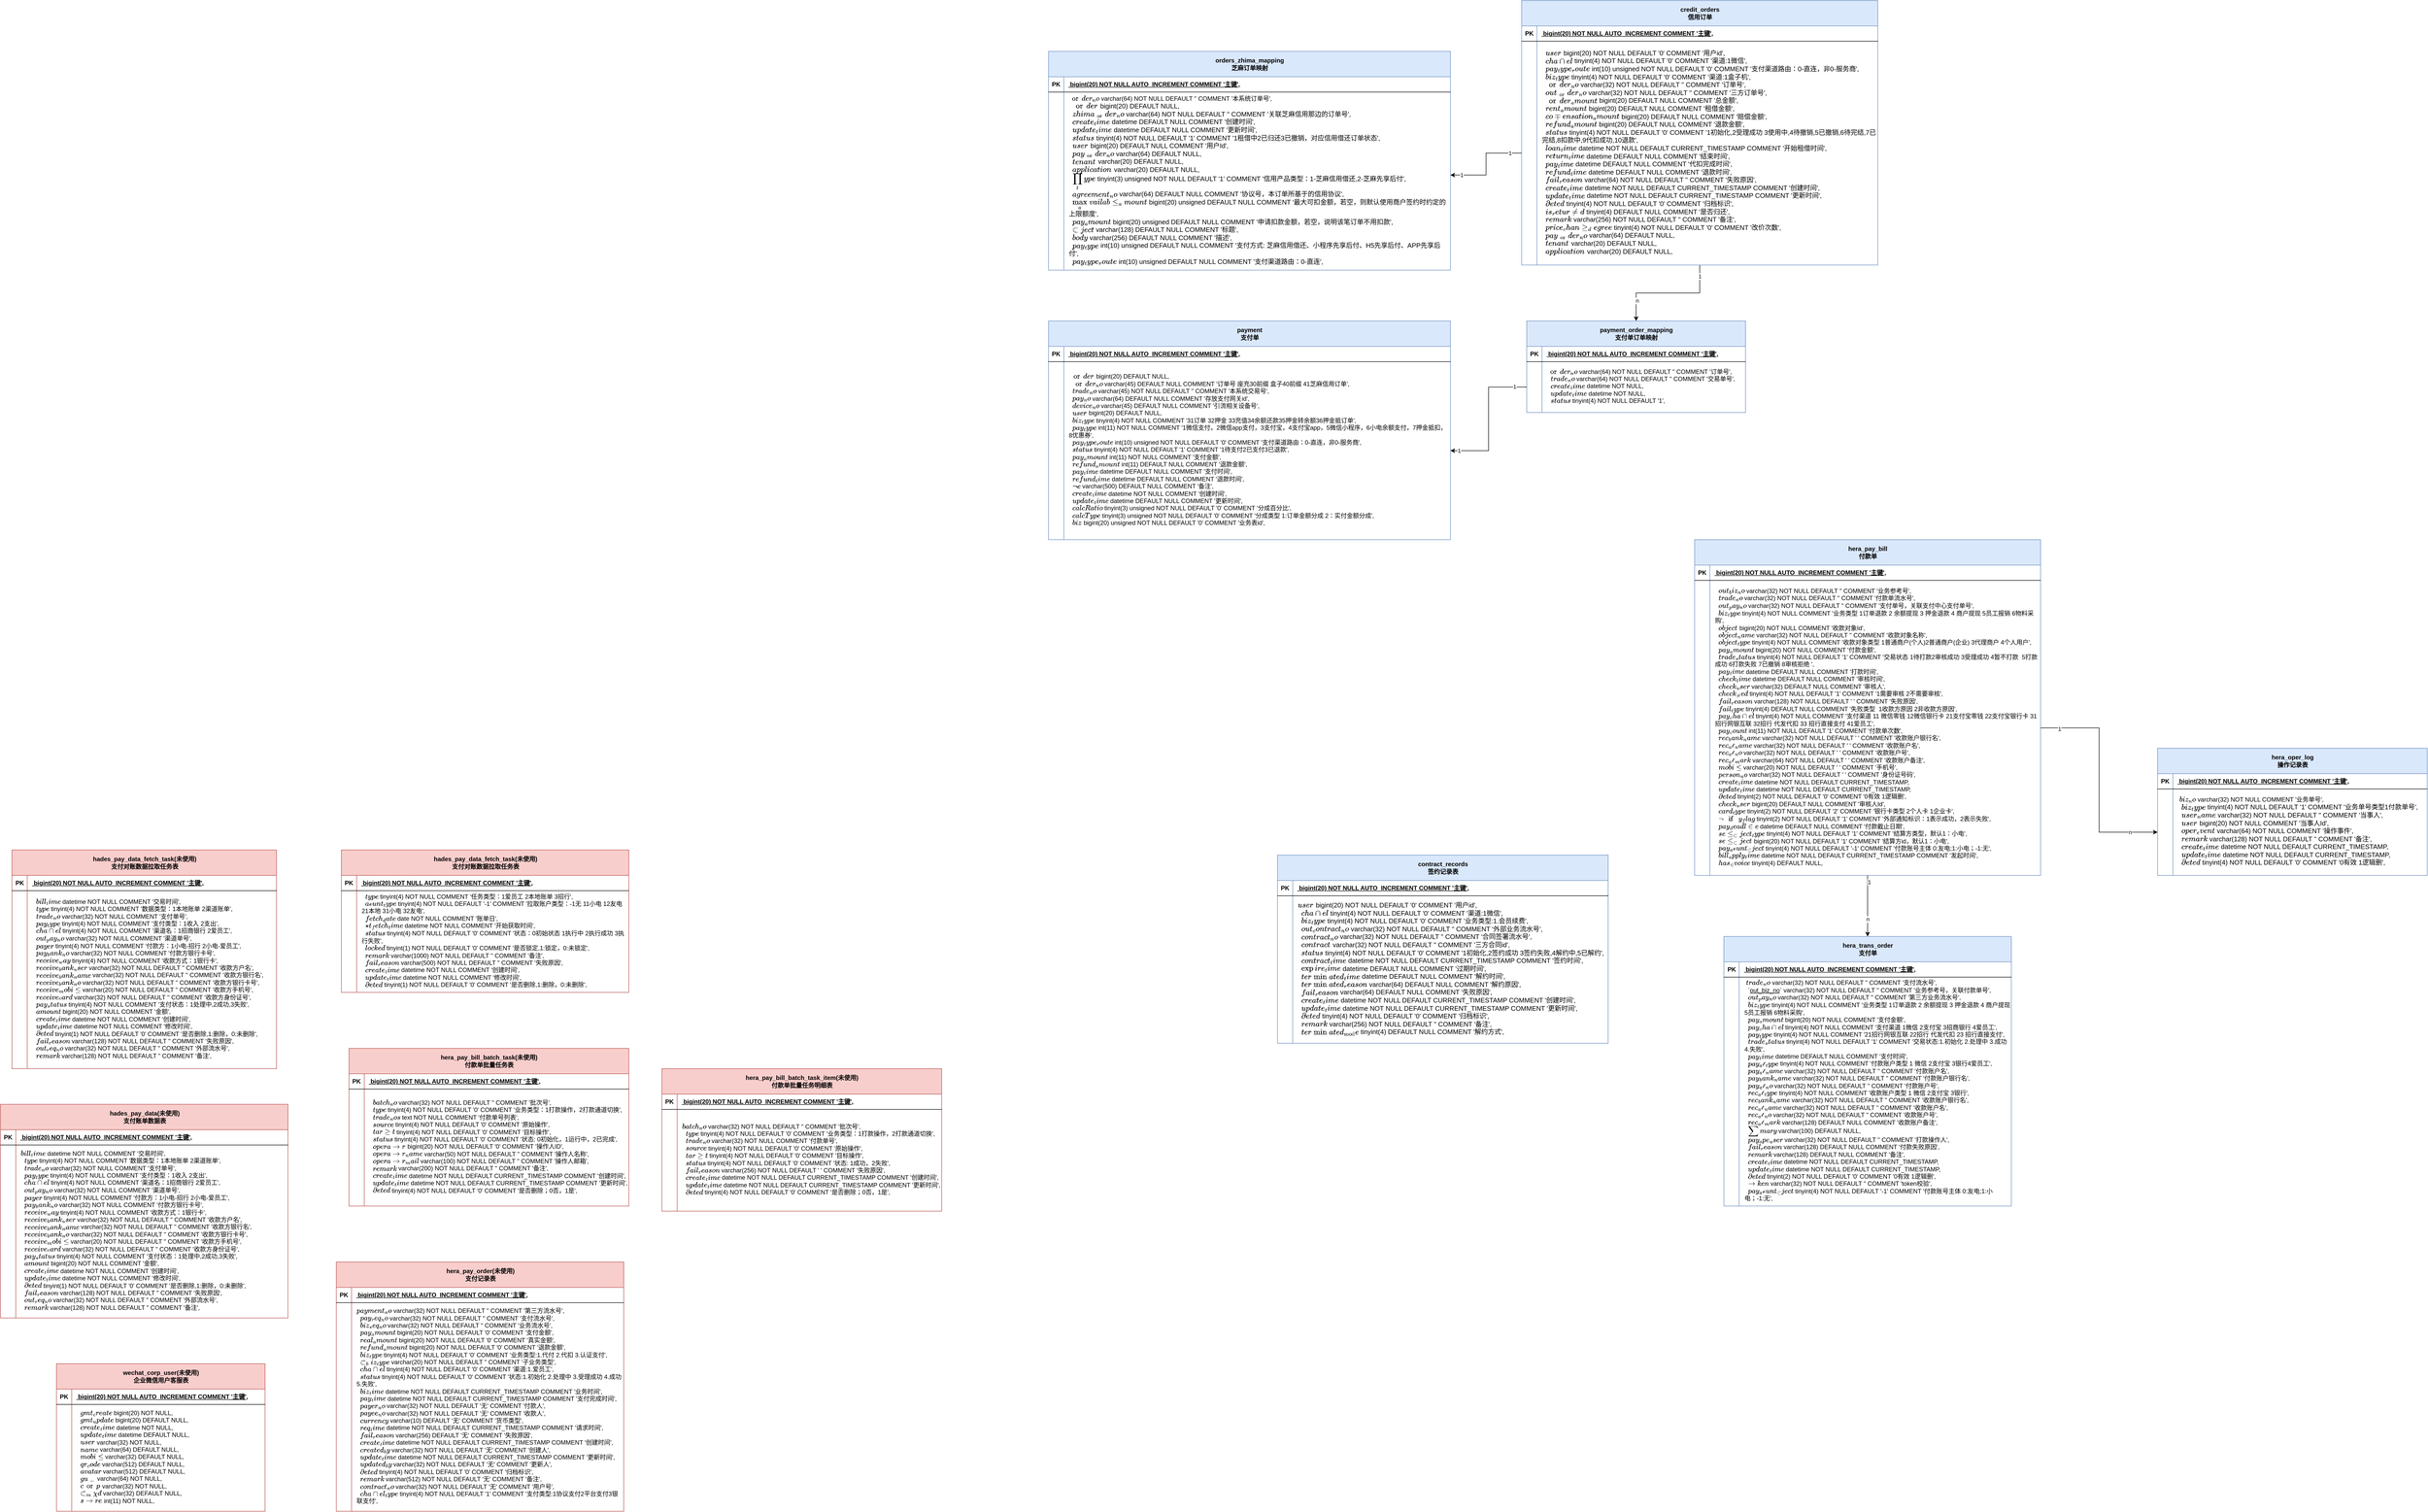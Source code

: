 <mxfile version="21.0.8" type="github">
  <diagram name="第 1 页" id="N2CALNT8F8_D19IIijXd">
    <mxGraphModel dx="6297" dy="2464" grid="1" gridSize="10" guides="1" tooltips="1" connect="1" arrows="1" fold="1" page="1" pageScale="1" pageWidth="827" pageHeight="1169" math="0" shadow="0">
      <root>
        <mxCell id="0" />
        <mxCell id="1" parent="0" />
        <mxCell id="k2LjzVEdCU2Bg38sYzsO-96" style="edgeStyle=orthogonalEdgeStyle;rounded=0;orthogonalLoop=1;jettySize=auto;html=1;" edge="1" parent="1" source="k2LjzVEdCU2Bg38sYzsO-58" target="k2LjzVEdCU2Bg38sYzsO-85">
          <mxGeometry relative="1" as="geometry" />
        </mxCell>
        <mxCell id="k2LjzVEdCU2Bg38sYzsO-97" value="1" style="edgeLabel;html=1;align=center;verticalAlign=middle;resizable=0;points=[];" vertex="1" connectable="0" parent="k2LjzVEdCU2Bg38sYzsO-96">
          <mxGeometry x="-0.812" relative="1" as="geometry">
            <mxPoint as="offset" />
          </mxGeometry>
        </mxCell>
        <mxCell id="k2LjzVEdCU2Bg38sYzsO-98" value="n" style="edgeLabel;html=1;align=center;verticalAlign=middle;resizable=0;points=[];" vertex="1" connectable="0" parent="k2LjzVEdCU2Bg38sYzsO-96">
          <mxGeometry x="0.654" y="2" relative="1" as="geometry">
            <mxPoint as="offset" />
          </mxGeometry>
        </mxCell>
        <mxCell id="k2LjzVEdCU2Bg38sYzsO-58" value="credit_orders&lt;br&gt;信用订单&lt;br&gt;" style="shape=table;startSize=50;container=1;collapsible=1;childLayout=tableLayout;fixedRows=1;rowLines=0;fontStyle=1;align=center;resizeLast=1;html=1;fillColor=#dae8fc;strokeColor=#6c8ebf;" vertex="1" parent="1">
          <mxGeometry x="530" y="400" width="700" height="520" as="geometry" />
        </mxCell>
        <mxCell id="k2LjzVEdCU2Bg38sYzsO-59" value="" style="shape=tableRow;horizontal=0;startSize=0;swimlaneHead=0;swimlaneBody=0;fillColor=none;collapsible=0;dropTarget=0;points=[[0,0.5],[1,0.5]];portConstraint=eastwest;top=0;left=0;right=0;bottom=1;" vertex="1" parent="k2LjzVEdCU2Bg38sYzsO-58">
          <mxGeometry y="50" width="700" height="30" as="geometry" />
        </mxCell>
        <mxCell id="k2LjzVEdCU2Bg38sYzsO-60" value="PK" style="shape=partialRectangle;connectable=0;fillColor=none;top=0;left=0;bottom=0;right=0;fontStyle=1;overflow=hidden;whiteSpace=wrap;html=1;" vertex="1" parent="k2LjzVEdCU2Bg38sYzsO-59">
          <mxGeometry width="30" height="30" as="geometry">
            <mxRectangle width="30" height="30" as="alternateBounds" />
          </mxGeometry>
        </mxCell>
        <mxCell id="k2LjzVEdCU2Bg38sYzsO-61" value="`id` bigint(20) NOT NULL AUTO_INCREMENT COMMENT &#39;主键&#39;," style="shape=partialRectangle;connectable=0;fillColor=none;top=0;left=0;bottom=0;right=0;align=left;spacingLeft=6;fontStyle=5;overflow=hidden;whiteSpace=wrap;html=1;" vertex="1" parent="k2LjzVEdCU2Bg38sYzsO-59">
          <mxGeometry x="30" width="670" height="30" as="geometry">
            <mxRectangle width="670" height="30" as="alternateBounds" />
          </mxGeometry>
        </mxCell>
        <mxCell id="k2LjzVEdCU2Bg38sYzsO-62" value="" style="shape=tableRow;horizontal=0;startSize=0;swimlaneHead=0;swimlaneBody=0;fillColor=none;collapsible=0;dropTarget=0;points=[[0,0.5],[1,0.5]];portConstraint=eastwest;top=0;left=0;right=0;bottom=0;" vertex="1" parent="k2LjzVEdCU2Bg38sYzsO-58">
          <mxGeometry y="80" width="700" height="440" as="geometry" />
        </mxCell>
        <mxCell id="k2LjzVEdCU2Bg38sYzsO-63" value="" style="shape=partialRectangle;connectable=0;fillColor=none;top=0;left=0;bottom=0;right=0;editable=1;overflow=hidden;whiteSpace=wrap;html=1;" vertex="1" parent="k2LjzVEdCU2Bg38sYzsO-62">
          <mxGeometry width="30" height="440" as="geometry">
            <mxRectangle width="30" height="440" as="alternateBounds" />
          </mxGeometry>
        </mxCell>
        <mxCell id="k2LjzVEdCU2Bg38sYzsO-64" value="&lt;div style=&quot;font-size: 13px;&quot;&gt;&lt;span style=&quot;background-color: initial;&quot;&gt;&amp;nbsp; `user_id` bigint(20) NOT NULL DEFAULT &#39;0&#39; COMMENT &#39;用户id&#39;,&lt;/span&gt;&lt;br&gt;&lt;/div&gt;&lt;div style=&quot;font-size: 13px;&quot;&gt;&lt;font style=&quot;font-size: 13px;&quot;&gt;&amp;nbsp; `channel` tinyint(4) NOT NULL DEFAULT &#39;0&#39; COMMENT &#39;渠道:1微信&#39;,&lt;/font&gt;&lt;/div&gt;&lt;div style=&quot;font-size: 13px;&quot;&gt;&lt;font style=&quot;font-size: 13px;&quot;&gt;&amp;nbsp; `pay_type_route` int(10) unsigned NOT NULL DEFAULT &#39;0&#39; COMMENT &#39;支付渠道路由：0-直连，非0-服务商&#39;,&lt;/font&gt;&lt;/div&gt;&lt;div style=&quot;font-size: 13px;&quot;&gt;&lt;font style=&quot;font-size: 13px;&quot;&gt;&amp;nbsp; `biz_type` tinyint(4) NOT NULL DEFAULT &#39;0&#39; COMMENT &#39;渠道:1盒子机&#39;,&lt;/font&gt;&lt;/div&gt;&lt;div style=&quot;font-size: 13px;&quot;&gt;&lt;font style=&quot;font-size: 13px;&quot;&gt;&amp;nbsp; `order_no` varchar(32) NOT NULL DEFAULT &#39;&#39; COMMENT &#39;订单号&#39;,&lt;/font&gt;&lt;/div&gt;&lt;div style=&quot;font-size: 13px;&quot;&gt;&lt;font style=&quot;font-size: 13px;&quot;&gt;&amp;nbsp; `out_order_no` varchar(32) NOT NULL DEFAULT &#39;&#39; COMMENT &#39;三方订单号&#39;,&lt;/font&gt;&lt;/div&gt;&lt;div style=&quot;font-size: 13px;&quot;&gt;&lt;font style=&quot;font-size: 13px;&quot;&gt;&amp;nbsp; `order_amount` bigint(20) DEFAULT NULL COMMENT &#39;总金额&#39;,&lt;/font&gt;&lt;/div&gt;&lt;div style=&quot;font-size: 13px;&quot;&gt;&lt;font style=&quot;font-size: 13px;&quot;&gt;&amp;nbsp; `rent_amount` bigint(20) DEFAULT NULL COMMENT &#39;租借金额&#39;,&lt;/font&gt;&lt;/div&gt;&lt;div style=&quot;font-size: 13px;&quot;&gt;&lt;font style=&quot;font-size: 13px;&quot;&gt;&amp;nbsp; `compensation_amount` bigint(20) DEFAULT NULL COMMENT &#39;赔偿金额&#39;,&lt;/font&gt;&lt;/div&gt;&lt;div style=&quot;font-size: 13px;&quot;&gt;&lt;font style=&quot;font-size: 13px;&quot;&gt;&amp;nbsp; `refund_amount` bigint(20) DEFAULT NULL COMMENT &#39;退款金额&#39;,&lt;/font&gt;&lt;/div&gt;&lt;div style=&quot;font-size: 13px;&quot;&gt;&lt;font style=&quot;font-size: 13px;&quot;&gt;&amp;nbsp; `status` tinyint(4) NOT NULL DEFAULT &#39;0&#39; COMMENT &#39;1初始化,2受理成功 3使用中,4待撤销,5已撤销,6待完结,7已完结,8扣款中,9代扣成功,10退款&#39;,&lt;/font&gt;&lt;/div&gt;&lt;div style=&quot;font-size: 13px;&quot;&gt;&lt;font style=&quot;font-size: 13px;&quot;&gt;&amp;nbsp; `loan_time` datetime NOT NULL DEFAULT CURRENT_TIMESTAMP COMMENT &#39;开始租借时间&#39;,&lt;/font&gt;&lt;/div&gt;&lt;div style=&quot;font-size: 13px;&quot;&gt;&lt;font style=&quot;font-size: 13px;&quot;&gt;&amp;nbsp; `return_time` datetime DEFAULT NULL COMMENT &#39;结束时间&#39;,&lt;/font&gt;&lt;/div&gt;&lt;div style=&quot;font-size: 13px;&quot;&gt;&lt;font style=&quot;font-size: 13px;&quot;&gt;&amp;nbsp; `pay_time` datetime DEFAULT NULL COMMENT &#39;代扣完成时间&#39;,&lt;/font&gt;&lt;/div&gt;&lt;div style=&quot;font-size: 13px;&quot;&gt;&lt;font style=&quot;font-size: 13px;&quot;&gt;&amp;nbsp; `refund_time` datetime DEFAULT NULL COMMENT &#39;退款时间&#39;,&lt;/font&gt;&lt;/div&gt;&lt;div style=&quot;font-size: 13px;&quot;&gt;&lt;font style=&quot;font-size: 13px;&quot;&gt;&amp;nbsp; `fail_reason` varchar(64) NOT NULL DEFAULT &#39;&#39; COMMENT &#39;失败原因&#39;,&lt;/font&gt;&lt;/div&gt;&lt;div style=&quot;font-size: 13px;&quot;&gt;&lt;font style=&quot;font-size: 13px;&quot;&gt;&amp;nbsp; `create_time` datetime NOT NULL DEFAULT CURRENT_TIMESTAMP COMMENT &#39;创建时间&#39;,&lt;/font&gt;&lt;/div&gt;&lt;div style=&quot;font-size: 13px;&quot;&gt;&lt;font style=&quot;font-size: 13px;&quot;&gt;&amp;nbsp; `update_time` datetime NOT NULL DEFAULT CURRENT_TIMESTAMP COMMENT &#39;更新时间&#39;,&lt;/font&gt;&lt;/div&gt;&lt;div style=&quot;font-size: 13px;&quot;&gt;&lt;font style=&quot;font-size: 13px;&quot;&gt;&amp;nbsp; `deleted` tinyint(4) NOT NULL DEFAULT &#39;0&#39; COMMENT &#39;归档标识&#39;,&lt;/font&gt;&lt;/div&gt;&lt;div style=&quot;font-size: 13px;&quot;&gt;&lt;font style=&quot;font-size: 13px;&quot;&gt;&amp;nbsp; `is_returned` tinyint(4) DEFAULT NULL COMMENT &#39;是否归还&#39;,&lt;/font&gt;&lt;/div&gt;&lt;div style=&quot;font-size: 13px;&quot;&gt;&lt;font style=&quot;font-size: 13px;&quot;&gt;&amp;nbsp; `remark` varchar(256) NOT NULL DEFAULT &#39;&#39; COMMENT &#39;备注&#39;,&lt;/font&gt;&lt;/div&gt;&lt;div style=&quot;font-size: 13px;&quot;&gt;&lt;font style=&quot;font-size: 13px;&quot;&gt;&amp;nbsp; `price_change_degree` tinyint(4) NOT NULL DEFAULT &#39;0&#39; COMMENT &#39;改价次数&#39;,&lt;/font&gt;&lt;/div&gt;&lt;div style=&quot;font-size: 13px;&quot;&gt;&lt;font style=&quot;font-size: 13px;&quot;&gt;&amp;nbsp; `pay_order_no` varchar(64) DEFAULT NULL,&lt;/font&gt;&lt;/div&gt;&lt;div style=&quot;font-size: 13px;&quot;&gt;&lt;font style=&quot;font-size: 13px;&quot;&gt;&amp;nbsp; `tenant_id` varchar(20) DEFAULT NULL,&lt;/font&gt;&lt;/div&gt;&lt;div style=&quot;font-size: 13px;&quot;&gt;&lt;font style=&quot;font-size: 13px;&quot;&gt;&amp;nbsp; `application_id` varchar(20) DEFAULT NULL,&lt;/font&gt;&lt;/div&gt;" style="shape=partialRectangle;connectable=0;fillColor=none;top=0;left=0;bottom=0;right=0;align=left;spacingLeft=6;overflow=hidden;whiteSpace=wrap;html=1;spacing=4;spacingTop=-5;" vertex="1" parent="k2LjzVEdCU2Bg38sYzsO-62">
          <mxGeometry x="30" width="670" height="440" as="geometry">
            <mxRectangle width="670" height="440" as="alternateBounds" />
          </mxGeometry>
        </mxCell>
        <mxCell id="k2LjzVEdCU2Bg38sYzsO-71" value="orders_zhima_mapping&lt;br&gt;芝麻订单映射" style="shape=table;startSize=50;container=1;collapsible=1;childLayout=tableLayout;fixedRows=1;rowLines=0;fontStyle=1;align=center;resizeLast=1;html=1;fillColor=#dae8fc;strokeColor=#6c8ebf;" vertex="1" parent="1">
          <mxGeometry x="-400" y="500" width="790" height="430" as="geometry" />
        </mxCell>
        <mxCell id="k2LjzVEdCU2Bg38sYzsO-72" value="" style="shape=tableRow;horizontal=0;startSize=0;swimlaneHead=0;swimlaneBody=0;fillColor=none;collapsible=0;dropTarget=0;points=[[0,0.5],[1,0.5]];portConstraint=eastwest;top=0;left=0;right=0;bottom=1;" vertex="1" parent="k2LjzVEdCU2Bg38sYzsO-71">
          <mxGeometry y="50" width="790" height="30" as="geometry" />
        </mxCell>
        <mxCell id="k2LjzVEdCU2Bg38sYzsO-73" value="PK" style="shape=partialRectangle;connectable=0;fillColor=none;top=0;left=0;bottom=0;right=0;fontStyle=1;overflow=hidden;whiteSpace=wrap;html=1;" vertex="1" parent="k2LjzVEdCU2Bg38sYzsO-72">
          <mxGeometry width="30" height="30" as="geometry">
            <mxRectangle width="30" height="30" as="alternateBounds" />
          </mxGeometry>
        </mxCell>
        <mxCell id="k2LjzVEdCU2Bg38sYzsO-74" value="`id` bigint(20) NOT NULL AUTO_INCREMENT COMMENT &#39;主键&#39;," style="shape=partialRectangle;connectable=0;fillColor=none;top=0;left=0;bottom=0;right=0;align=left;spacingLeft=6;fontStyle=5;overflow=hidden;whiteSpace=wrap;html=1;" vertex="1" parent="k2LjzVEdCU2Bg38sYzsO-72">
          <mxGeometry x="30" width="760" height="30" as="geometry">
            <mxRectangle width="760" height="30" as="alternateBounds" />
          </mxGeometry>
        </mxCell>
        <mxCell id="k2LjzVEdCU2Bg38sYzsO-75" value="" style="shape=tableRow;horizontal=0;startSize=0;swimlaneHead=0;swimlaneBody=0;fillColor=none;collapsible=0;dropTarget=0;points=[[0,0.5],[1,0.5]];portConstraint=eastwest;top=0;left=0;right=0;bottom=0;" vertex="1" parent="k2LjzVEdCU2Bg38sYzsO-71">
          <mxGeometry y="80" width="790" height="350" as="geometry" />
        </mxCell>
        <mxCell id="k2LjzVEdCU2Bg38sYzsO-76" value="" style="shape=partialRectangle;connectable=0;fillColor=none;top=0;left=0;bottom=0;right=0;editable=1;overflow=hidden;whiteSpace=wrap;html=1;" vertex="1" parent="k2LjzVEdCU2Bg38sYzsO-75">
          <mxGeometry width="30" height="350" as="geometry">
            <mxRectangle width="30" height="350" as="alternateBounds" />
          </mxGeometry>
        </mxCell>
        <mxCell id="k2LjzVEdCU2Bg38sYzsO-77" value="&lt;div style=&quot;&quot;&gt;&lt;div style=&quot;&quot;&gt;`order_no` varchar(64) NOT NULL DEFAULT &#39;&#39; COMMENT &#39;本系统订单号&#39;,&lt;/div&gt;&lt;div style=&quot;&quot;&gt;&lt;span style=&quot;font-size: 13px;&quot;&gt;&amp;nbsp; `order_id` bigint(20) DEFAULT NULL,&lt;/span&gt;&lt;/div&gt;&lt;div style=&quot;&quot;&gt;&lt;span style=&quot;font-size: 13px;&quot;&gt;&amp;nbsp; `zhima_order_no` varchar(64) NOT NULL DEFAULT &#39;&#39; COMMENT &#39;关联芝麻信用那边的订单号&#39;,&lt;/span&gt;&lt;/div&gt;&lt;div style=&quot;&quot;&gt;&lt;span style=&quot;font-size: 13px;&quot;&gt;&amp;nbsp; `create_time` datetime DEFAULT NULL COMMENT &#39;创建时间&#39;,&lt;/span&gt;&lt;/div&gt;&lt;div style=&quot;&quot;&gt;&lt;span style=&quot;font-size: 13px;&quot;&gt;&amp;nbsp; `update_time` datetime DEFAULT NULL COMMENT &#39;更新时间&#39;,&lt;/span&gt;&lt;/div&gt;&lt;div style=&quot;&quot;&gt;&lt;span style=&quot;font-size: 13px;&quot;&gt;&amp;nbsp; `status` tinyint(4) NOT NULL DEFAULT &#39;1&#39; COMMENT &#39;1租借中2已归还3已撤销，对应信用借还订单状态&#39;,&lt;/span&gt;&lt;/div&gt;&lt;div style=&quot;&quot;&gt;&lt;span style=&quot;font-size: 13px;&quot;&gt;&amp;nbsp; `user_id` bigint(20) DEFAULT NULL COMMENT &#39;用户Id&#39;,&lt;/span&gt;&lt;/div&gt;&lt;div style=&quot;&quot;&gt;&lt;span style=&quot;font-size: 13px;&quot;&gt;&amp;nbsp; `pay_order_no` varchar(64) DEFAULT NULL,&lt;/span&gt;&lt;/div&gt;&lt;div style=&quot;&quot;&gt;&lt;span style=&quot;font-size: 13px;&quot;&gt;&amp;nbsp; `tenant_id` varchar(20) DEFAULT NULL,&lt;/span&gt;&lt;/div&gt;&lt;div style=&quot;&quot;&gt;&lt;span style=&quot;font-size: 13px;&quot;&gt;&amp;nbsp; `application_id` varchar(20) DEFAULT NULL,&lt;/span&gt;&lt;/div&gt;&lt;div style=&quot;&quot;&gt;&lt;span style=&quot;font-size: 13px;&quot;&gt;&amp;nbsp; `prod_type` tinyint(3) unsigned NOT NULL DEFAULT &#39;1&#39; COMMENT &#39;信用产品类型：1-芝麻信用借还,2-芝麻先享后付&#39;,&lt;/span&gt;&lt;/div&gt;&lt;div style=&quot;&quot;&gt;&lt;span style=&quot;font-size: 13px;&quot;&gt;&amp;nbsp; `agreement_no` varchar(64) DEFAULT NULL COMMENT &#39;协议号，本订单所基于的信用协议&#39;,&lt;/span&gt;&lt;/div&gt;&lt;div style=&quot;&quot;&gt;&lt;span style=&quot;font-size: 13px;&quot;&gt;&amp;nbsp; `max_available_amount` bigint(20) unsigned DEFAULT NULL COMMENT &#39;最大可扣金额，若空，则默认使用商户签约时约定的上限额度&#39;,&lt;/span&gt;&lt;/div&gt;&lt;div style=&quot;&quot;&gt;&lt;span style=&quot;font-size: 13px;&quot;&gt;&amp;nbsp; `pay_amount` bigint(20) unsigned DEFAULT NULL COMMENT &#39;申请扣款金额，若空，说明该笔订单不用扣款&#39;,&lt;/span&gt;&lt;/div&gt;&lt;div style=&quot;&quot;&gt;&lt;span style=&quot;font-size: 13px;&quot;&gt;&amp;nbsp; `subject` varchar(128) DEFAULT NULL COMMENT &#39;标题&#39;,&lt;/span&gt;&lt;/div&gt;&lt;div style=&quot;&quot;&gt;&lt;span style=&quot;font-size: 13px;&quot;&gt;&amp;nbsp; `body` varchar(256) DEFAULT NULL COMMENT &#39;描述&#39;,&lt;/span&gt;&lt;/div&gt;&lt;div style=&quot;&quot;&gt;&lt;span style=&quot;font-size: 13px;&quot;&gt;&amp;nbsp; `pay_type` int(10) unsigned DEFAULT NULL COMMENT &#39;支付方式: 芝麻信用借还、小程序先享后付、H5先享后付、APP先享后付&#39;,&lt;/span&gt;&lt;/div&gt;&lt;div style=&quot;&quot;&gt;&lt;span style=&quot;font-size: 13px;&quot;&gt;&amp;nbsp; `pay_type_route` int(10) unsigned DEFAULT NULL COMMENT &#39;支付渠道路由：0-直连&#39;,&lt;/span&gt;&lt;/div&gt;&lt;/div&gt;" style="shape=partialRectangle;connectable=0;fillColor=none;top=0;left=0;bottom=0;right=0;align=left;spacingLeft=6;overflow=hidden;whiteSpace=wrap;html=1;spacing=4;spacingTop=-5;" vertex="1" parent="k2LjzVEdCU2Bg38sYzsO-75">
          <mxGeometry x="30" width="760" height="350" as="geometry">
            <mxRectangle width="760" height="350" as="alternateBounds" />
          </mxGeometry>
        </mxCell>
        <mxCell id="k2LjzVEdCU2Bg38sYzsO-78" value="payment&lt;br&gt;支付单" style="shape=table;startSize=50;container=1;collapsible=1;childLayout=tableLayout;fixedRows=1;rowLines=0;fontStyle=1;align=center;resizeLast=1;html=1;fillColor=#dae8fc;strokeColor=#6c8ebf;" vertex="1" parent="1">
          <mxGeometry x="-400" y="1030" width="790" height="430" as="geometry" />
        </mxCell>
        <mxCell id="k2LjzVEdCU2Bg38sYzsO-79" value="" style="shape=tableRow;horizontal=0;startSize=0;swimlaneHead=0;swimlaneBody=0;fillColor=none;collapsible=0;dropTarget=0;points=[[0,0.5],[1,0.5]];portConstraint=eastwest;top=0;left=0;right=0;bottom=1;" vertex="1" parent="k2LjzVEdCU2Bg38sYzsO-78">
          <mxGeometry y="50" width="790" height="30" as="geometry" />
        </mxCell>
        <mxCell id="k2LjzVEdCU2Bg38sYzsO-80" value="PK" style="shape=partialRectangle;connectable=0;fillColor=none;top=0;left=0;bottom=0;right=0;fontStyle=1;overflow=hidden;whiteSpace=wrap;html=1;" vertex="1" parent="k2LjzVEdCU2Bg38sYzsO-79">
          <mxGeometry width="30" height="30" as="geometry">
            <mxRectangle width="30" height="30" as="alternateBounds" />
          </mxGeometry>
        </mxCell>
        <mxCell id="k2LjzVEdCU2Bg38sYzsO-81" value="`id` bigint(20) NOT NULL AUTO_INCREMENT COMMENT &#39;主键&#39;," style="shape=partialRectangle;connectable=0;fillColor=none;top=0;left=0;bottom=0;right=0;align=left;spacingLeft=6;fontStyle=5;overflow=hidden;whiteSpace=wrap;html=1;" vertex="1" parent="k2LjzVEdCU2Bg38sYzsO-79">
          <mxGeometry x="30" width="760" height="30" as="geometry">
            <mxRectangle width="760" height="30" as="alternateBounds" />
          </mxGeometry>
        </mxCell>
        <mxCell id="k2LjzVEdCU2Bg38sYzsO-82" value="" style="shape=tableRow;horizontal=0;startSize=0;swimlaneHead=0;swimlaneBody=0;fillColor=none;collapsible=0;dropTarget=0;points=[[0,0.5],[1,0.5]];portConstraint=eastwest;top=0;left=0;right=0;bottom=0;" vertex="1" parent="k2LjzVEdCU2Bg38sYzsO-78">
          <mxGeometry y="80" width="790" height="350" as="geometry" />
        </mxCell>
        <mxCell id="k2LjzVEdCU2Bg38sYzsO-83" value="" style="shape=partialRectangle;connectable=0;fillColor=none;top=0;left=0;bottom=0;right=0;editable=1;overflow=hidden;whiteSpace=wrap;html=1;" vertex="1" parent="k2LjzVEdCU2Bg38sYzsO-82">
          <mxGeometry width="30" height="350" as="geometry">
            <mxRectangle width="30" height="350" as="alternateBounds" />
          </mxGeometry>
        </mxCell>
        <mxCell id="k2LjzVEdCU2Bg38sYzsO-84" value="&lt;div style=&quot;&quot;&gt;&lt;div style=&quot;&quot;&gt;&lt;div&gt;&amp;nbsp;`order_id` bigint(20) DEFAULT NULL,&lt;/div&gt;&lt;div&gt;&amp;nbsp; `order_no` varchar(45) DEFAULT NULL COMMENT &#39;订单号 座充30前缀 盒子40前缀 41芝麻信用订单&#39;,&lt;/div&gt;&lt;div&gt;&amp;nbsp; `trade_no` varchar(45) NOT NULL DEFAULT &#39;&#39; COMMENT &#39;本系统交易号&#39;,&lt;/div&gt;&lt;div&gt;&amp;nbsp; `pay_no` varchar(64) DEFAULT NULL COMMENT &#39;存放支付网关id&#39;,&lt;/div&gt;&lt;div&gt;&amp;nbsp; `device_no` varchar(45) DEFAULT NULL COMMENT &#39;引流相关设备号&#39;,&lt;/div&gt;&lt;div&gt;&amp;nbsp; `user_id` bigint(20) DEFAULT NULL,&lt;/div&gt;&lt;div&gt;&amp;nbsp; `biz_type` tinyint(4) NOT NULL COMMENT &#39;31订单 32押金 33充值34余额还款35押金转余额36押金抵订单&#39;,&lt;/div&gt;&lt;div&gt;&amp;nbsp; `pay_type` int(11) NOT NULL COMMENT &#39;1微信支付，2微信app支付，3支付宝，4支付宝app，5微信小程序，6小电余额支付，7押金抵扣，8优惠券&#39;,&lt;/div&gt;&lt;div&gt;&amp;nbsp; `pay_type_route` int(10) unsigned NOT NULL DEFAULT &#39;0&#39; COMMENT &#39;支付渠道路由：0-直连，非0-服务商&#39;,&lt;/div&gt;&lt;div&gt;&amp;nbsp; `status` tinyint(4) NOT NULL DEFAULT &#39;1&#39; COMMENT &#39;1待支付2已支付3已退款&#39;,&lt;/div&gt;&lt;div&gt;&amp;nbsp; `pay_amount` int(11) NOT NULL COMMENT &#39;支付金额&#39;,&lt;/div&gt;&lt;div&gt;&amp;nbsp; `refund_amount` int(11) DEFAULT NULL COMMENT &#39;退款金额&#39;,&lt;/div&gt;&lt;div&gt;&amp;nbsp; `pay_time` datetime DEFAULT NULL COMMENT &#39;支付时间&#39;,&lt;/div&gt;&lt;div&gt;&amp;nbsp; `refund_time` datetime DEFAULT NULL COMMENT &#39;退款时间&#39;,&lt;/div&gt;&lt;div&gt;&amp;nbsp; `note` varchar(500) DEFAULT NULL COMMENT &#39;备注&#39;,&lt;/div&gt;&lt;div&gt;&amp;nbsp; `create_time` datetime NOT NULL COMMENT &#39;创建时间&#39;,&lt;/div&gt;&lt;div&gt;&amp;nbsp; `update_time` datetime DEFAULT NULL COMMENT &#39;更新时间&#39;,&lt;/div&gt;&lt;div&gt;&amp;nbsp; `calcRatio` tinyint(3) unsigned NOT NULL DEFAULT &#39;0&#39; COMMENT &#39;分成百分比&#39;,&lt;/div&gt;&lt;div&gt;&amp;nbsp; `calcType` tinyint(3) unsigned NOT NULL DEFAULT &#39;0&#39; COMMENT &#39;分成类型 1:订单金额分成 2：实付金额分成&#39;,&lt;/div&gt;&lt;div&gt;&amp;nbsp; `biz_id` bigint(20) unsigned NOT NULL DEFAULT &#39;0&#39; COMMENT &#39;业务表id&#39;,&lt;/div&gt;&lt;/div&gt;&lt;/div&gt;" style="shape=partialRectangle;connectable=0;fillColor=none;top=0;left=0;bottom=0;right=0;align=left;spacingLeft=6;overflow=hidden;whiteSpace=wrap;html=1;spacing=4;spacingTop=-5;" vertex="1" parent="k2LjzVEdCU2Bg38sYzsO-82">
          <mxGeometry x="30" width="760" height="350" as="geometry">
            <mxRectangle width="760" height="350" as="alternateBounds" />
          </mxGeometry>
        </mxCell>
        <mxCell id="k2LjzVEdCU2Bg38sYzsO-85" value="payment_order_mapping&lt;br&gt;支付单订单映射" style="shape=table;startSize=50;container=1;collapsible=1;childLayout=tableLayout;fixedRows=1;rowLines=0;fontStyle=1;align=center;resizeLast=1;html=1;fillColor=#dae8fc;strokeColor=#6c8ebf;" vertex="1" parent="1">
          <mxGeometry x="540" y="1030" width="430" height="180" as="geometry" />
        </mxCell>
        <mxCell id="k2LjzVEdCU2Bg38sYzsO-86" value="" style="shape=tableRow;horizontal=0;startSize=0;swimlaneHead=0;swimlaneBody=0;fillColor=none;collapsible=0;dropTarget=0;points=[[0,0.5],[1,0.5]];portConstraint=eastwest;top=0;left=0;right=0;bottom=1;" vertex="1" parent="k2LjzVEdCU2Bg38sYzsO-85">
          <mxGeometry y="50" width="430" height="30" as="geometry" />
        </mxCell>
        <mxCell id="k2LjzVEdCU2Bg38sYzsO-87" value="PK" style="shape=partialRectangle;connectable=0;fillColor=none;top=0;left=0;bottom=0;right=0;fontStyle=1;overflow=hidden;whiteSpace=wrap;html=1;" vertex="1" parent="k2LjzVEdCU2Bg38sYzsO-86">
          <mxGeometry width="30" height="30" as="geometry">
            <mxRectangle width="30" height="30" as="alternateBounds" />
          </mxGeometry>
        </mxCell>
        <mxCell id="k2LjzVEdCU2Bg38sYzsO-88" value="`id` bigint(20) NOT NULL AUTO_INCREMENT COMMENT &#39;主键&#39;," style="shape=partialRectangle;connectable=0;fillColor=none;top=0;left=0;bottom=0;right=0;align=left;spacingLeft=6;fontStyle=5;overflow=hidden;whiteSpace=wrap;html=1;" vertex="1" parent="k2LjzVEdCU2Bg38sYzsO-86">
          <mxGeometry x="30" width="400" height="30" as="geometry">
            <mxRectangle width="400" height="30" as="alternateBounds" />
          </mxGeometry>
        </mxCell>
        <mxCell id="k2LjzVEdCU2Bg38sYzsO-89" value="" style="shape=tableRow;horizontal=0;startSize=0;swimlaneHead=0;swimlaneBody=0;fillColor=none;collapsible=0;dropTarget=0;points=[[0,0.5],[1,0.5]];portConstraint=eastwest;top=0;left=0;right=0;bottom=0;" vertex="1" parent="k2LjzVEdCU2Bg38sYzsO-85">
          <mxGeometry y="80" width="430" height="100" as="geometry" />
        </mxCell>
        <mxCell id="k2LjzVEdCU2Bg38sYzsO-90" value="" style="shape=partialRectangle;connectable=0;fillColor=none;top=0;left=0;bottom=0;right=0;editable=1;overflow=hidden;whiteSpace=wrap;html=1;" vertex="1" parent="k2LjzVEdCU2Bg38sYzsO-89">
          <mxGeometry width="30" height="100" as="geometry">
            <mxRectangle width="30" height="100" as="alternateBounds" />
          </mxGeometry>
        </mxCell>
        <mxCell id="k2LjzVEdCU2Bg38sYzsO-91" value="&lt;div style=&quot;&quot;&gt;&lt;div style=&quot;&quot;&gt;&lt;div&gt;`order_no` varchar(64) NOT NULL DEFAULT &#39;&#39; COMMENT &#39;订单号&#39;,&lt;/div&gt;&lt;div&gt;&amp;nbsp; `trade_no` varchar(64) NOT NULL DEFAULT &#39;&#39; COMMENT &#39;交易单号&#39;,&lt;/div&gt;&lt;div&gt;&amp;nbsp; `create_time` datetime NOT NULL,&lt;/div&gt;&lt;div&gt;&amp;nbsp; `update_time` datetime NOT NULL,&lt;/div&gt;&lt;div&gt;&amp;nbsp; `status` tinyint(4) NOT NULL DEFAULT &#39;1&#39;,&lt;/div&gt;&lt;/div&gt;&lt;/div&gt;" style="shape=partialRectangle;connectable=0;fillColor=none;top=0;left=0;bottom=0;right=0;align=left;spacingLeft=6;overflow=hidden;whiteSpace=wrap;html=1;spacing=4;spacingTop=-5;" vertex="1" parent="k2LjzVEdCU2Bg38sYzsO-89">
          <mxGeometry x="30" width="400" height="100" as="geometry">
            <mxRectangle width="400" height="100" as="alternateBounds" />
          </mxGeometry>
        </mxCell>
        <mxCell id="k2LjzVEdCU2Bg38sYzsO-92" style="edgeStyle=orthogonalEdgeStyle;rounded=0;orthogonalLoop=1;jettySize=auto;html=1;entryX=1;entryY=0.466;entryDx=0;entryDy=0;entryPerimeter=0;" edge="1" parent="1" source="k2LjzVEdCU2Bg38sYzsO-62" target="k2LjzVEdCU2Bg38sYzsO-75">
          <mxGeometry relative="1" as="geometry" />
        </mxCell>
        <mxCell id="k2LjzVEdCU2Bg38sYzsO-94" value="1" style="edgeLabel;html=1;align=center;verticalAlign=middle;resizable=0;points=[];" vertex="1" connectable="0" parent="k2LjzVEdCU2Bg38sYzsO-92">
          <mxGeometry x="0.756" relative="1" as="geometry">
            <mxPoint as="offset" />
          </mxGeometry>
        </mxCell>
        <mxCell id="k2LjzVEdCU2Bg38sYzsO-95" value="1" style="edgeLabel;html=1;align=center;verticalAlign=middle;resizable=0;points=[];" vertex="1" connectable="0" parent="k2LjzVEdCU2Bg38sYzsO-92">
          <mxGeometry x="-0.75" relative="1" as="geometry">
            <mxPoint as="offset" />
          </mxGeometry>
        </mxCell>
        <mxCell id="k2LjzVEdCU2Bg38sYzsO-99" style="edgeStyle=orthogonalEdgeStyle;rounded=0;orthogonalLoop=1;jettySize=auto;html=1;entryX=1;entryY=0.5;entryDx=0;entryDy=0;" edge="1" parent="1" source="k2LjzVEdCU2Bg38sYzsO-89" target="k2LjzVEdCU2Bg38sYzsO-82">
          <mxGeometry relative="1" as="geometry" />
        </mxCell>
        <mxCell id="k2LjzVEdCU2Bg38sYzsO-100" value="1" style="edgeLabel;html=1;align=center;verticalAlign=middle;resizable=0;points=[];" vertex="1" connectable="0" parent="k2LjzVEdCU2Bg38sYzsO-99">
          <mxGeometry x="0.759" y="8" relative="1" as="geometry">
            <mxPoint x="-16" y="-8" as="offset" />
          </mxGeometry>
        </mxCell>
        <mxCell id="k2LjzVEdCU2Bg38sYzsO-101" value="1" style="edgeLabel;html=1;align=center;verticalAlign=middle;resizable=0;points=[];" vertex="1" connectable="0" parent="k2LjzVEdCU2Bg38sYzsO-99">
          <mxGeometry x="-0.825" y="5" relative="1" as="geometry">
            <mxPoint y="-6" as="offset" />
          </mxGeometry>
        </mxCell>
        <mxCell id="k2LjzVEdCU2Bg38sYzsO-105" value="contract_records&lt;br&gt;签约记录表" style="shape=table;startSize=50;container=1;collapsible=1;childLayout=tableLayout;fixedRows=1;rowLines=0;fontStyle=1;align=center;resizeLast=1;html=1;fillColor=#dae8fc;strokeColor=#6c8ebf;" vertex="1" parent="1">
          <mxGeometry x="50" y="2080" width="650" height="370" as="geometry" />
        </mxCell>
        <mxCell id="k2LjzVEdCU2Bg38sYzsO-106" value="" style="shape=tableRow;horizontal=0;startSize=0;swimlaneHead=0;swimlaneBody=0;fillColor=none;collapsible=0;dropTarget=0;points=[[0,0.5],[1,0.5]];portConstraint=eastwest;top=0;left=0;right=0;bottom=1;" vertex="1" parent="k2LjzVEdCU2Bg38sYzsO-105">
          <mxGeometry y="50" width="650" height="30" as="geometry" />
        </mxCell>
        <mxCell id="k2LjzVEdCU2Bg38sYzsO-107" value="PK" style="shape=partialRectangle;connectable=0;fillColor=none;top=0;left=0;bottom=0;right=0;fontStyle=1;overflow=hidden;whiteSpace=wrap;html=1;" vertex="1" parent="k2LjzVEdCU2Bg38sYzsO-106">
          <mxGeometry width="30" height="30" as="geometry">
            <mxRectangle width="30" height="30" as="alternateBounds" />
          </mxGeometry>
        </mxCell>
        <mxCell id="k2LjzVEdCU2Bg38sYzsO-108" value="`id` bigint(20) NOT NULL AUTO_INCREMENT COMMENT &#39;主键&#39;," style="shape=partialRectangle;connectable=0;fillColor=none;top=0;left=0;bottom=0;right=0;align=left;spacingLeft=6;fontStyle=5;overflow=hidden;whiteSpace=wrap;html=1;" vertex="1" parent="k2LjzVEdCU2Bg38sYzsO-106">
          <mxGeometry x="30" width="620" height="30" as="geometry">
            <mxRectangle width="620" height="30" as="alternateBounds" />
          </mxGeometry>
        </mxCell>
        <mxCell id="k2LjzVEdCU2Bg38sYzsO-109" value="" style="shape=tableRow;horizontal=0;startSize=0;swimlaneHead=0;swimlaneBody=0;fillColor=none;collapsible=0;dropTarget=0;points=[[0,0.5],[1,0.5]];portConstraint=eastwest;top=0;left=0;right=0;bottom=0;" vertex="1" parent="k2LjzVEdCU2Bg38sYzsO-105">
          <mxGeometry y="80" width="650" height="290" as="geometry" />
        </mxCell>
        <mxCell id="k2LjzVEdCU2Bg38sYzsO-110" value="" style="shape=partialRectangle;connectable=0;fillColor=none;top=0;left=0;bottom=0;right=0;editable=1;overflow=hidden;whiteSpace=wrap;html=1;" vertex="1" parent="k2LjzVEdCU2Bg38sYzsO-109">
          <mxGeometry width="30" height="290" as="geometry">
            <mxRectangle width="30" height="290" as="alternateBounds" />
          </mxGeometry>
        </mxCell>
        <mxCell id="k2LjzVEdCU2Bg38sYzsO-111" value="&lt;div style=&quot;font-size: 13px;&quot;&gt;&lt;div&gt;`user_id` bigint(20) NOT NULL DEFAULT &#39;0&#39; COMMENT &#39;用户id&#39;,&lt;/div&gt;&lt;div&gt;&amp;nbsp; `channel` tinyint(4) NOT NULL DEFAULT &#39;0&#39; COMMENT &#39;渠道:1微信&#39;,&lt;/div&gt;&lt;div&gt;&amp;nbsp; `biz_type` tinyint(4) NOT NULL DEFAULT &#39;0&#39; COMMENT &#39;业务类型:1.会员续费&#39;,&lt;/div&gt;&lt;div&gt;&amp;nbsp; `out_contract_no` varchar(32) NOT NULL DEFAULT &#39;&#39; COMMENT &#39;外部业务流水号&#39;,&lt;/div&gt;&lt;div&gt;&amp;nbsp; `contract_no` varchar(32) NOT NULL DEFAULT &#39;&#39; COMMENT &#39;合同签署流水号&#39;,&lt;/div&gt;&lt;div&gt;&amp;nbsp; `contract_id` varchar(32) NOT NULL DEFAULT &#39;&#39; COMMENT &#39;三方合同id&#39;,&lt;/div&gt;&lt;div&gt;&amp;nbsp; `status` tinyint(4) NOT NULL DEFAULT &#39;0&#39; COMMENT &#39;1初始化,2签约成功 3签约失败,4解约中,5已解约&#39;,&lt;/div&gt;&lt;div&gt;&amp;nbsp; `contract_time` datetime NOT NULL DEFAULT CURRENT_TIMESTAMP COMMENT &#39;签约时间&#39;,&lt;/div&gt;&lt;div&gt;&amp;nbsp; `expire_time` datetime DEFAULT NULL COMMENT &#39;过期时间&#39;,&lt;/div&gt;&lt;div&gt;&amp;nbsp; `terminated_time` datetime DEFAULT NULL COMMENT &#39;解约时间&#39;,&lt;/div&gt;&lt;div&gt;&amp;nbsp; `terminated_reason` varchar(64) DEFAULT NULL COMMENT &#39;解约原因&#39;,&lt;/div&gt;&lt;div&gt;&amp;nbsp; `fail_reason` varchar(64) DEFAULT NULL COMMENT &#39;失败原因&#39;,&lt;/div&gt;&lt;div&gt;&amp;nbsp; `create_time` datetime NOT NULL DEFAULT CURRENT_TIMESTAMP COMMENT &#39;创建时间&#39;,&lt;/div&gt;&lt;div&gt;&amp;nbsp; `update_time` datetime NOT NULL DEFAULT CURRENT_TIMESTAMP COMMENT &#39;更新时间&#39;,&lt;/div&gt;&lt;div&gt;&amp;nbsp; `deleted` tinyint(4) NOT NULL DEFAULT &#39;0&#39; COMMENT &#39;归档标识&#39;,&lt;/div&gt;&lt;div&gt;&amp;nbsp; `remark` varchar(256) NOT NULL DEFAULT &#39;&#39; COMMENT &#39;备注&#39;,&lt;/div&gt;&lt;div&gt;&amp;nbsp; `terminated_mode` tinyint(4) DEFAULT NULL COMMENT &#39;解约方式&#39;,&lt;/div&gt;&lt;/div&gt;" style="shape=partialRectangle;connectable=0;fillColor=none;top=0;left=0;bottom=0;right=0;align=left;spacingLeft=6;overflow=hidden;whiteSpace=wrap;html=1;spacing=4;spacingTop=-5;" vertex="1" parent="k2LjzVEdCU2Bg38sYzsO-109">
          <mxGeometry x="30" width="620" height="290" as="geometry">
            <mxRectangle width="620" height="290" as="alternateBounds" />
          </mxGeometry>
        </mxCell>
        <mxCell id="k2LjzVEdCU2Bg38sYzsO-112" value="hera_oper_log&lt;br&gt;操作记录表" style="shape=table;startSize=50;container=1;collapsible=1;childLayout=tableLayout;fixedRows=1;rowLines=0;fontStyle=1;align=center;resizeLast=1;html=1;fillColor=#dae8fc;strokeColor=#6c8ebf;" vertex="1" parent="1">
          <mxGeometry x="1780" y="1870" width="530" height="250" as="geometry" />
        </mxCell>
        <mxCell id="k2LjzVEdCU2Bg38sYzsO-113" value="" style="shape=tableRow;horizontal=0;startSize=0;swimlaneHead=0;swimlaneBody=0;fillColor=none;collapsible=0;dropTarget=0;points=[[0,0.5],[1,0.5]];portConstraint=eastwest;top=0;left=0;right=0;bottom=1;" vertex="1" parent="k2LjzVEdCU2Bg38sYzsO-112">
          <mxGeometry y="50" width="530" height="30" as="geometry" />
        </mxCell>
        <mxCell id="k2LjzVEdCU2Bg38sYzsO-114" value="PK" style="shape=partialRectangle;connectable=0;fillColor=none;top=0;left=0;bottom=0;right=0;fontStyle=1;overflow=hidden;whiteSpace=wrap;html=1;" vertex="1" parent="k2LjzVEdCU2Bg38sYzsO-113">
          <mxGeometry width="30" height="30" as="geometry">
            <mxRectangle width="30" height="30" as="alternateBounds" />
          </mxGeometry>
        </mxCell>
        <mxCell id="k2LjzVEdCU2Bg38sYzsO-115" value="`id` bigint(20) NOT NULL AUTO_INCREMENT COMMENT &#39;主键&#39;," style="shape=partialRectangle;connectable=0;fillColor=none;top=0;left=0;bottom=0;right=0;align=left;spacingLeft=6;fontStyle=5;overflow=hidden;whiteSpace=wrap;html=1;" vertex="1" parent="k2LjzVEdCU2Bg38sYzsO-113">
          <mxGeometry x="30" width="500" height="30" as="geometry">
            <mxRectangle width="500" height="30" as="alternateBounds" />
          </mxGeometry>
        </mxCell>
        <mxCell id="k2LjzVEdCU2Bg38sYzsO-116" value="" style="shape=tableRow;horizontal=0;startSize=0;swimlaneHead=0;swimlaneBody=0;fillColor=none;collapsible=0;dropTarget=0;points=[[0,0.5],[1,0.5]];portConstraint=eastwest;top=0;left=0;right=0;bottom=0;" vertex="1" parent="k2LjzVEdCU2Bg38sYzsO-112">
          <mxGeometry y="80" width="530" height="170" as="geometry" />
        </mxCell>
        <mxCell id="k2LjzVEdCU2Bg38sYzsO-117" value="" style="shape=partialRectangle;connectable=0;fillColor=none;top=0;left=0;bottom=0;right=0;editable=1;overflow=hidden;whiteSpace=wrap;html=1;" vertex="1" parent="k2LjzVEdCU2Bg38sYzsO-116">
          <mxGeometry width="30" height="170" as="geometry">
            <mxRectangle width="30" height="170" as="alternateBounds" />
          </mxGeometry>
        </mxCell>
        <mxCell id="k2LjzVEdCU2Bg38sYzsO-118" value="&lt;div style=&quot;&quot;&gt;&lt;div style=&quot;&quot;&gt;&amp;nbsp;`biz_no` varchar(32) NOT NULL COMMENT &#39;业务单号&#39;,&lt;/div&gt;&lt;div style=&quot;&quot;&gt;&lt;span style=&quot;font-size: 13px;&quot;&gt;&amp;nbsp; `biz_type` tinyint(4) NOT NULL DEFAULT &#39;1&#39; COMMENT &#39;业务单号类型1付款单号&#39;,&lt;/span&gt;&lt;/div&gt;&lt;div style=&quot;&quot;&gt;&lt;span style=&quot;font-size: 13px;&quot;&gt;&amp;nbsp; `user_name` varchar(32) NOT NULL DEFAULT &#39;&#39; COMMENT &#39;当事人&#39;,&lt;/span&gt;&lt;/div&gt;&lt;div style=&quot;&quot;&gt;&lt;span style=&quot;font-size: 13px;&quot;&gt;&amp;nbsp; `user_id` bigint(20) NOT NULL COMMENT &#39;当事人Id&#39;,&lt;/span&gt;&lt;/div&gt;&lt;div style=&quot;&quot;&gt;&lt;span style=&quot;font-size: 13px;&quot;&gt;&amp;nbsp; `oper_event` varchar(64) NOT NULL COMMENT &#39;操作事件&#39;,&lt;/span&gt;&lt;/div&gt;&lt;div style=&quot;&quot;&gt;&lt;span style=&quot;font-size: 13px;&quot;&gt;&amp;nbsp; `remark` varchar(128) NOT NULL DEFAULT &#39;&#39; COMMENT &#39;备注&#39;,&lt;/span&gt;&lt;/div&gt;&lt;div style=&quot;&quot;&gt;&lt;span style=&quot;font-size: 13px;&quot;&gt;&amp;nbsp; `create_time` datetime NOT NULL DEFAULT CURRENT_TIMESTAMP,&lt;/span&gt;&lt;/div&gt;&lt;div style=&quot;&quot;&gt;&lt;span style=&quot;font-size: 13px;&quot;&gt;&amp;nbsp; `update_time` datetime NOT NULL DEFAULT CURRENT_TIMESTAMP,&lt;/span&gt;&lt;/div&gt;&lt;div style=&quot;&quot;&gt;&lt;span style=&quot;font-size: 13px;&quot;&gt;&amp;nbsp; `deleted` tinyint(4) NOT NULL DEFAULT &#39;0&#39; COMMENT &#39;0有效 1逻辑删&#39;,&lt;/span&gt;&lt;/div&gt;&lt;/div&gt;" style="shape=partialRectangle;connectable=0;fillColor=none;top=0;left=0;bottom=0;right=0;align=left;spacingLeft=6;overflow=hidden;whiteSpace=wrap;html=1;spacing=4;spacingTop=-5;" vertex="1" parent="k2LjzVEdCU2Bg38sYzsO-116">
          <mxGeometry x="30" width="500" height="170" as="geometry">
            <mxRectangle width="500" height="170" as="alternateBounds" />
          </mxGeometry>
        </mxCell>
        <mxCell id="k2LjzVEdCU2Bg38sYzsO-119" value="hera_pay_bill_batch_task(未使用)&lt;br&gt;付款单批量任务表" style="shape=table;startSize=50;container=1;collapsible=1;childLayout=tableLayout;fixedRows=1;rowLines=0;fontStyle=1;align=center;resizeLast=1;html=1;fillColor=#f8cecc;strokeColor=#b85450;" vertex="1" parent="1">
          <mxGeometry x="-1775" y="2460" width="550" height="310" as="geometry" />
        </mxCell>
        <mxCell id="k2LjzVEdCU2Bg38sYzsO-120" value="" style="shape=tableRow;horizontal=0;startSize=0;swimlaneHead=0;swimlaneBody=0;fillColor=none;collapsible=0;dropTarget=0;points=[[0,0.5],[1,0.5]];portConstraint=eastwest;top=0;left=0;right=0;bottom=1;" vertex="1" parent="k2LjzVEdCU2Bg38sYzsO-119">
          <mxGeometry y="50" width="550" height="30" as="geometry" />
        </mxCell>
        <mxCell id="k2LjzVEdCU2Bg38sYzsO-121" value="PK" style="shape=partialRectangle;connectable=0;fillColor=none;top=0;left=0;bottom=0;right=0;fontStyle=1;overflow=hidden;whiteSpace=wrap;html=1;" vertex="1" parent="k2LjzVEdCU2Bg38sYzsO-120">
          <mxGeometry width="30" height="30" as="geometry">
            <mxRectangle width="30" height="30" as="alternateBounds" />
          </mxGeometry>
        </mxCell>
        <mxCell id="k2LjzVEdCU2Bg38sYzsO-122" value="`id` bigint(20) NOT NULL AUTO_INCREMENT COMMENT &#39;主键&#39;," style="shape=partialRectangle;connectable=0;fillColor=none;top=0;left=0;bottom=0;right=0;align=left;spacingLeft=6;fontStyle=5;overflow=hidden;whiteSpace=wrap;html=1;" vertex="1" parent="k2LjzVEdCU2Bg38sYzsO-120">
          <mxGeometry x="30" width="520" height="30" as="geometry">
            <mxRectangle width="520" height="30" as="alternateBounds" />
          </mxGeometry>
        </mxCell>
        <mxCell id="k2LjzVEdCU2Bg38sYzsO-123" value="" style="shape=tableRow;horizontal=0;startSize=0;swimlaneHead=0;swimlaneBody=0;fillColor=none;collapsible=0;dropTarget=0;points=[[0,0.5],[1,0.5]];portConstraint=eastwest;top=0;left=0;right=0;bottom=0;" vertex="1" parent="k2LjzVEdCU2Bg38sYzsO-119">
          <mxGeometry y="80" width="550" height="230" as="geometry" />
        </mxCell>
        <mxCell id="k2LjzVEdCU2Bg38sYzsO-124" value="" style="shape=partialRectangle;connectable=0;fillColor=none;top=0;left=0;bottom=0;right=0;editable=1;overflow=hidden;whiteSpace=wrap;html=1;" vertex="1" parent="k2LjzVEdCU2Bg38sYzsO-123">
          <mxGeometry width="30" height="230" as="geometry">
            <mxRectangle width="30" height="230" as="alternateBounds" />
          </mxGeometry>
        </mxCell>
        <mxCell id="k2LjzVEdCU2Bg38sYzsO-125" value="&lt;div style=&quot;&quot;&gt;&lt;div style=&quot;&quot;&gt;&lt;div&gt;&amp;nbsp; `batch_no` varchar(32) NOT NULL DEFAULT &#39;&#39; COMMENT &#39;批次号&#39;,&lt;/div&gt;&lt;div&gt;&amp;nbsp; `type` tinyint(4) NOT NULL DEFAULT &#39;0&#39; COMMENT &#39;业务类型：1打款操作，2打款通道切换&#39;,&lt;/div&gt;&lt;div&gt;&amp;nbsp; `trade_nos` text NOT NULL COMMENT &#39;付款单号列表&#39;,&lt;/div&gt;&lt;div&gt;&amp;nbsp; `source` tinyint(4) NOT NULL DEFAULT &#39;0&#39; COMMENT &#39;原始操作&#39;,&lt;/div&gt;&lt;div&gt;&amp;nbsp; `target` tinyint(4) NOT NULL DEFAULT &#39;0&#39; COMMENT &#39;目标操作&#39;,&lt;/div&gt;&lt;div&gt;&amp;nbsp; `status` tinyint(4) NOT NULL DEFAULT &#39;0&#39; COMMENT &#39;状态: 0初始化，1运行中，2已完成&#39;,&lt;/div&gt;&lt;div&gt;&amp;nbsp; `operator_id` bigint(20) NOT NULL DEFAULT &#39;0&#39; COMMENT &#39;操作人ID&#39;,&lt;/div&gt;&lt;div&gt;&amp;nbsp; `operator_name` varchar(50) NOT NULL DEFAULT &#39;&#39; COMMENT &#39;操作人名称&#39;,&lt;/div&gt;&lt;div&gt;&amp;nbsp; `operator_mail` varchar(100) NOT NULL DEFAULT &#39;&#39; COMMENT &#39;操作人邮箱&#39;,&lt;/div&gt;&lt;div&gt;&amp;nbsp; `remark` varchar(200) NOT NULL DEFAULT &#39;&#39; COMMENT &#39;备注&#39;,&lt;/div&gt;&lt;div&gt;&amp;nbsp; `create_time` datetime NOT NULL DEFAULT CURRENT_TIMESTAMP COMMENT &#39;创建时间&#39;,&lt;/div&gt;&lt;div&gt;&amp;nbsp; `update_time` datetime NOT NULL DEFAULT CURRENT_TIMESTAMP COMMENT &#39;更新时间&#39;,&lt;/div&gt;&lt;div&gt;&amp;nbsp; `deleted` tinyint(4) NOT NULL DEFAULT &#39;0&#39; COMMENT &#39;是否删除；0否，1是&#39;,&lt;/div&gt;&lt;/div&gt;&lt;/div&gt;" style="shape=partialRectangle;connectable=0;fillColor=none;top=0;left=0;bottom=0;right=0;align=left;spacingLeft=6;overflow=hidden;whiteSpace=wrap;html=1;spacing=4;spacingTop=-5;" vertex="1" parent="k2LjzVEdCU2Bg38sYzsO-123">
          <mxGeometry x="30" width="520" height="230" as="geometry">
            <mxRectangle width="520" height="230" as="alternateBounds" />
          </mxGeometry>
        </mxCell>
        <mxCell id="k2LjzVEdCU2Bg38sYzsO-126" value="hera_pay_bill_batch_task_item(未使用)&lt;br&gt;付款单批量任务明细表" style="shape=table;startSize=50;container=1;collapsible=1;childLayout=tableLayout;fixedRows=1;rowLines=0;fontStyle=1;align=center;resizeLast=1;html=1;fillColor=#f8cecc;strokeColor=#b85450;" vertex="1" parent="1">
          <mxGeometry x="-1160" y="2500" width="550" height="280" as="geometry" />
        </mxCell>
        <mxCell id="k2LjzVEdCU2Bg38sYzsO-127" value="" style="shape=tableRow;horizontal=0;startSize=0;swimlaneHead=0;swimlaneBody=0;fillColor=none;collapsible=0;dropTarget=0;points=[[0,0.5],[1,0.5]];portConstraint=eastwest;top=0;left=0;right=0;bottom=1;" vertex="1" parent="k2LjzVEdCU2Bg38sYzsO-126">
          <mxGeometry y="50" width="550" height="30" as="geometry" />
        </mxCell>
        <mxCell id="k2LjzVEdCU2Bg38sYzsO-128" value="PK" style="shape=partialRectangle;connectable=0;fillColor=none;top=0;left=0;bottom=0;right=0;fontStyle=1;overflow=hidden;whiteSpace=wrap;html=1;" vertex="1" parent="k2LjzVEdCU2Bg38sYzsO-127">
          <mxGeometry width="30" height="30" as="geometry">
            <mxRectangle width="30" height="30" as="alternateBounds" />
          </mxGeometry>
        </mxCell>
        <mxCell id="k2LjzVEdCU2Bg38sYzsO-129" value="`id` bigint(20) NOT NULL AUTO_INCREMENT COMMENT &#39;主键&#39;," style="shape=partialRectangle;connectable=0;fillColor=none;top=0;left=0;bottom=0;right=0;align=left;spacingLeft=6;fontStyle=5;overflow=hidden;whiteSpace=wrap;html=1;" vertex="1" parent="k2LjzVEdCU2Bg38sYzsO-127">
          <mxGeometry x="30" width="520" height="30" as="geometry">
            <mxRectangle width="520" height="30" as="alternateBounds" />
          </mxGeometry>
        </mxCell>
        <mxCell id="k2LjzVEdCU2Bg38sYzsO-130" value="" style="shape=tableRow;horizontal=0;startSize=0;swimlaneHead=0;swimlaneBody=0;fillColor=none;collapsible=0;dropTarget=0;points=[[0,0.5],[1,0.5]];portConstraint=eastwest;top=0;left=0;right=0;bottom=0;" vertex="1" parent="k2LjzVEdCU2Bg38sYzsO-126">
          <mxGeometry y="80" width="550" height="200" as="geometry" />
        </mxCell>
        <mxCell id="k2LjzVEdCU2Bg38sYzsO-131" value="" style="shape=partialRectangle;connectable=0;fillColor=none;top=0;left=0;bottom=0;right=0;editable=1;overflow=hidden;whiteSpace=wrap;html=1;" vertex="1" parent="k2LjzVEdCU2Bg38sYzsO-130">
          <mxGeometry width="30" height="200" as="geometry">
            <mxRectangle width="30" height="200" as="alternateBounds" />
          </mxGeometry>
        </mxCell>
        <mxCell id="k2LjzVEdCU2Bg38sYzsO-132" value="&lt;div style=&quot;&quot;&gt;&lt;div style=&quot;&quot;&gt;&lt;div&gt;`batch_no` varchar(32) NOT NULL DEFAULT &#39;&#39; COMMENT &#39;批次号&#39;,&lt;/div&gt;&lt;div&gt;&amp;nbsp; `type` tinyint(4) NOT NULL DEFAULT &#39;0&#39; COMMENT &#39;业务类型：1打款操作，2打款通道切换&#39;,&lt;/div&gt;&lt;div&gt;&amp;nbsp; `trade_no` varchar(32) NOT NULL COMMENT &#39;付款单号&#39;,&lt;/div&gt;&lt;div&gt;&amp;nbsp; `source` tinyint(4) NOT NULL DEFAULT &#39;0&#39; COMMENT &#39;原始操作&#39;,&lt;/div&gt;&lt;div&gt;&amp;nbsp; `target` tinyint(4) NOT NULL DEFAULT &#39;0&#39; COMMENT &#39;目标操作&#39;,&lt;/div&gt;&lt;div&gt;&amp;nbsp; `status` tinyint(4) NOT NULL DEFAULT &#39;0&#39; COMMENT &#39;状态: 1成功，2失败&#39;,&lt;/div&gt;&lt;div&gt;&amp;nbsp; `fail_reason` varchar(256) NOT NULL DEFAULT &#39; &#39; COMMENT &#39;失败原因&#39;,&lt;/div&gt;&lt;div&gt;&amp;nbsp; `create_time` datetime NOT NULL DEFAULT CURRENT_TIMESTAMP COMMENT &#39;创建时间&#39;,&lt;/div&gt;&lt;div&gt;&amp;nbsp; `update_time` datetime NOT NULL DEFAULT CURRENT_TIMESTAMP COMMENT &#39;更新时间&#39;,&lt;/div&gt;&lt;div&gt;&amp;nbsp; `deleted` tinyint(4) NOT NULL DEFAULT &#39;0&#39; COMMENT &#39;是否删除；0否，1是&#39;,&lt;/div&gt;&lt;/div&gt;&lt;/div&gt;" style="shape=partialRectangle;connectable=0;fillColor=none;top=0;left=0;bottom=0;right=0;align=left;spacingLeft=6;overflow=hidden;whiteSpace=wrap;html=1;spacing=4;spacingTop=-5;" vertex="1" parent="k2LjzVEdCU2Bg38sYzsO-130">
          <mxGeometry x="30" width="520" height="200" as="geometry">
            <mxRectangle width="520" height="200" as="alternateBounds" />
          </mxGeometry>
        </mxCell>
        <mxCell id="k2LjzVEdCU2Bg38sYzsO-195" style="edgeStyle=orthogonalEdgeStyle;rounded=0;orthogonalLoop=1;jettySize=auto;html=1;entryX=0.5;entryY=0;entryDx=0;entryDy=0;" edge="1" parent="1" source="k2LjzVEdCU2Bg38sYzsO-133" target="k2LjzVEdCU2Bg38sYzsO-168">
          <mxGeometry relative="1" as="geometry" />
        </mxCell>
        <mxCell id="k2LjzVEdCU2Bg38sYzsO-196" value="1" style="edgeLabel;html=1;align=center;verticalAlign=middle;resizable=0;points=[];" vertex="1" connectable="0" parent="k2LjzVEdCU2Bg38sYzsO-195">
          <mxGeometry x="-0.65" y="3" relative="1" as="geometry">
            <mxPoint y="-8" as="offset" />
          </mxGeometry>
        </mxCell>
        <mxCell id="k2LjzVEdCU2Bg38sYzsO-197" value="n" style="edgeLabel;html=1;align=center;verticalAlign=middle;resizable=0;points=[];" vertex="1" connectable="0" parent="k2LjzVEdCU2Bg38sYzsO-195">
          <mxGeometry x="0.425" relative="1" as="geometry">
            <mxPoint as="offset" />
          </mxGeometry>
        </mxCell>
        <mxCell id="k2LjzVEdCU2Bg38sYzsO-133" value="hera_pay_bill&lt;br&gt;付款单" style="shape=table;startSize=50;container=1;collapsible=1;childLayout=tableLayout;fixedRows=1;rowLines=0;fontStyle=1;align=center;resizeLast=1;html=1;fillColor=#dae8fc;strokeColor=#6c8ebf;" vertex="1" parent="1">
          <mxGeometry x="870" y="1460" width="680" height="660" as="geometry" />
        </mxCell>
        <mxCell id="k2LjzVEdCU2Bg38sYzsO-134" value="" style="shape=tableRow;horizontal=0;startSize=0;swimlaneHead=0;swimlaneBody=0;fillColor=none;collapsible=0;dropTarget=0;points=[[0,0.5],[1,0.5]];portConstraint=eastwest;top=0;left=0;right=0;bottom=1;" vertex="1" parent="k2LjzVEdCU2Bg38sYzsO-133">
          <mxGeometry y="50" width="680" height="30" as="geometry" />
        </mxCell>
        <mxCell id="k2LjzVEdCU2Bg38sYzsO-135" value="PK" style="shape=partialRectangle;connectable=0;fillColor=none;top=0;left=0;bottom=0;right=0;fontStyle=1;overflow=hidden;whiteSpace=wrap;html=1;" vertex="1" parent="k2LjzVEdCU2Bg38sYzsO-134">
          <mxGeometry width="30" height="30" as="geometry">
            <mxRectangle width="30" height="30" as="alternateBounds" />
          </mxGeometry>
        </mxCell>
        <mxCell id="k2LjzVEdCU2Bg38sYzsO-136" value="`id` bigint(20) NOT NULL AUTO_INCREMENT COMMENT &#39;主键&#39;," style="shape=partialRectangle;connectable=0;fillColor=none;top=0;left=0;bottom=0;right=0;align=left;spacingLeft=6;fontStyle=5;overflow=hidden;whiteSpace=wrap;html=1;" vertex="1" parent="k2LjzVEdCU2Bg38sYzsO-134">
          <mxGeometry x="30" width="650" height="30" as="geometry">
            <mxRectangle width="650" height="30" as="alternateBounds" />
          </mxGeometry>
        </mxCell>
        <mxCell id="k2LjzVEdCU2Bg38sYzsO-137" value="" style="shape=tableRow;horizontal=0;startSize=0;swimlaneHead=0;swimlaneBody=0;fillColor=none;collapsible=0;dropTarget=0;points=[[0,0.5],[1,0.5]];portConstraint=eastwest;top=0;left=0;right=0;bottom=0;" vertex="1" parent="k2LjzVEdCU2Bg38sYzsO-133">
          <mxGeometry y="80" width="680" height="580" as="geometry" />
        </mxCell>
        <mxCell id="k2LjzVEdCU2Bg38sYzsO-138" value="" style="shape=partialRectangle;connectable=0;fillColor=none;top=0;left=0;bottom=0;right=0;editable=1;overflow=hidden;whiteSpace=wrap;html=1;" vertex="1" parent="k2LjzVEdCU2Bg38sYzsO-137">
          <mxGeometry width="30" height="580" as="geometry">
            <mxRectangle width="30" height="580" as="alternateBounds" />
          </mxGeometry>
        </mxCell>
        <mxCell id="k2LjzVEdCU2Bg38sYzsO-139" value="&lt;div style=&quot;&quot;&gt;&lt;div style=&quot;&quot;&gt;&lt;div&gt;&amp;nbsp; `out_biz_no` varchar(32) NOT NULL DEFAULT &#39;&#39; COMMENT &#39;业务参考号&#39;,&lt;/div&gt;&lt;div&gt;&amp;nbsp; `trade_no` varchar(32) NOT NULL DEFAULT &#39;&#39; COMMENT &#39;付款单流水号&#39;,&lt;/div&gt;&lt;div&gt;&amp;nbsp; `out_pay_no` varchar(32) NOT NULL DEFAULT &#39;&#39; COMMENT &#39;支付单号，关联支付中心支付单号&#39;,&lt;/div&gt;&lt;div&gt;&amp;nbsp; `biz_type` tinyint(4) NOT NULL COMMENT &#39;业务类型 1订单退款 2 余额提现 3 押金退款 4 商户提现 5员工报销 6物料采购&#39;,&lt;/div&gt;&lt;div&gt;&amp;nbsp; `object_id` bigint(20) NOT NULL COMMENT &#39;收款对象Id&#39;,&lt;/div&gt;&lt;div&gt;&amp;nbsp; `object_name` varchar(32) NOT NULL DEFAULT &#39;&#39; COMMENT &#39;收款对象名称&#39;,&lt;/div&gt;&lt;div&gt;&amp;nbsp; `object_type` tinyint(4) NOT NULL COMMENT &#39;收款对象类型 1普通商户(个人)2普通商户(企业) 3代理商户 4个人用户&#39;,&lt;/div&gt;&lt;div&gt;&amp;nbsp; `pay_amount` bigint(20) NOT NULL COMMENT &#39;付款金额&#39;,&lt;/div&gt;&lt;div&gt;&amp;nbsp; `trade_status` tinyint(4) NOT NULL DEFAULT &#39;1&#39; COMMENT &#39;交易状态 1待打款2审核成功 3受理成功 4暂不打款&amp;nbsp; 5打款成功 6打款失败 7已撤销 8审核拒绝 &#39;,&lt;/div&gt;&lt;div&gt;&amp;nbsp; `pay_time` datetime DEFAULT NULL COMMENT &#39;打款时间&#39;,&lt;/div&gt;&lt;div&gt;&amp;nbsp; `check_time` datetime DEFAULT NULL COMMENT &#39;审核时间&#39;,&lt;/div&gt;&lt;div&gt;&amp;nbsp; `check_user` varchar(32) DEFAULT NULL COMMENT &#39;审核人&#39;,&lt;/div&gt;&lt;div&gt;&amp;nbsp; `check_need` tinyint(4) NOT NULL DEFAULT &#39;1&#39; COMMENT &#39;1需要审核 2不需要审核&#39;,&lt;/div&gt;&lt;div&gt;&amp;nbsp; `fail_reason` varchar(128) NOT NULL DEFAULT &#39; &#39; COMMENT &#39;失败原因&#39;,&lt;/div&gt;&lt;div&gt;&amp;nbsp; `fail_type` tinyint(4) DEFAULT NULL COMMENT &#39;失败类型&amp;nbsp; 1收款方原因 2非收款方原因&#39;,&lt;/div&gt;&lt;div&gt;&amp;nbsp; `pay_channel` tinyint(4) NOT NULL COMMENT &#39;支付渠道 11 微信零钱 12微信银行卡 21支付宝零钱 22支付宝银行卡 31招行网银互联 32招行 代发代扣 33 招行直接支付 41爱员工&#39;,&lt;/div&gt;&lt;div&gt;&amp;nbsp; `pay_count` int(11) NOT NULL DEFAULT &#39;1&#39; COMMENT &#39;付款单次数&#39;,&lt;/div&gt;&lt;div&gt;&amp;nbsp; `rec_bank_name` varchar(32) NOT NULL DEFAULT &#39; &#39; COMMENT &#39;收款账户银行名&#39;,&lt;/div&gt;&lt;div&gt;&amp;nbsp; `rec_acct_name` varchar(32) NOT NULL DEFAULT &#39; &#39; COMMENT &#39;收款账户名&#39;,&lt;/div&gt;&lt;div&gt;&amp;nbsp; `rec_acct_no` varchar(32) NOT NULL DEFAULT &#39; &#39; COMMENT &#39;收款账户号&#39;,&lt;/div&gt;&lt;div&gt;&amp;nbsp; `rec_acct_mark` varchar(64) NOT NULL DEFAULT &#39; &#39; COMMENT &#39;收款账户备注&#39;,&lt;/div&gt;&lt;div&gt;&amp;nbsp; `mobile` varchar(20) NOT NULL DEFAULT &#39; &#39; COMMENT &#39;手机号&#39;,&lt;/div&gt;&lt;div&gt;&amp;nbsp; `person_no` varchar(32) NOT NULL DEFAULT &#39; &#39; COMMENT &#39;身份证号码&#39;,&lt;/div&gt;&lt;div&gt;&amp;nbsp; `create_time` datetime NOT NULL DEFAULT CURRENT_TIMESTAMP,&lt;/div&gt;&lt;div&gt;&amp;nbsp; `update_time` datetime NOT NULL DEFAULT CURRENT_TIMESTAMP,&lt;/div&gt;&lt;div&gt;&amp;nbsp; `deleted` tinyint(2) NOT NULL DEFAULT &#39;0&#39; COMMENT &#39;0有效 1逻辑删&#39;,&lt;/div&gt;&lt;div&gt;&amp;nbsp; `check_user_id` bigint(20) DEFAULT NULL COMMENT &#39;审核人Id&#39;,&lt;/div&gt;&lt;div&gt;&amp;nbsp; `card_type` tinyint(2) NOT NULL DEFAULT &#39;2&#39; COMMENT &#39;银行卡类型 2个人卡 1企业卡&#39;,&lt;/div&gt;&lt;div&gt;&amp;nbsp; `notify_flag` tinyint(2) NOT NULL DEFAULT &#39;1&#39; COMMENT &#39;外部通知标识：1表示成功，2表示失败&#39;,&lt;/div&gt;&lt;div&gt;&amp;nbsp; `pay_deadline` datetime DEFAULT NULL COMMENT &#39;付款截止日期&#39;,&lt;/div&gt;&lt;div&gt;&amp;nbsp; `settle_subject_type` tinyint(4) NOT NULL DEFAULT &#39;1&#39; COMMENT &#39;结算方类型，默认1：小电&#39;,&lt;/div&gt;&lt;div&gt;&amp;nbsp; `settle_subject_id` bigint(20) NOT NULL DEFAULT &#39;1&#39; COMMENT &#39;结算方id，默认1：小电&#39;,&lt;/div&gt;&lt;div&gt;&amp;nbsp; `pay_account_subject` tinyint(4) NOT NULL DEFAULT &#39;-1&#39; COMMENT &#39;付款账号主体 0:友电;1:小电；-1:无&#39;,&lt;/div&gt;&lt;div&gt;&amp;nbsp; `bill_apply_time` datetime NOT NULL DEFAULT CURRENT_TIMESTAMP COMMENT &#39;发起时间&#39;,&lt;/div&gt;&lt;div&gt;&amp;nbsp; `has_invoice` tinyint(4) DEFAULT NULL,&lt;/div&gt;&lt;/div&gt;&lt;/div&gt;" style="shape=partialRectangle;connectable=0;fillColor=none;top=0;left=0;bottom=0;right=0;align=left;spacingLeft=6;overflow=hidden;whiteSpace=wrap;html=1;spacing=4;spacingTop=-5;" vertex="1" parent="k2LjzVEdCU2Bg38sYzsO-137">
          <mxGeometry x="30" width="650" height="580" as="geometry">
            <mxRectangle width="650" height="580" as="alternateBounds" />
          </mxGeometry>
        </mxCell>
        <mxCell id="k2LjzVEdCU2Bg38sYzsO-140" value="hades_pay_data_fetch_task(未使用)&lt;br&gt;支付对账数据拉取任务表" style="shape=table;startSize=50;container=1;collapsible=1;childLayout=tableLayout;fixedRows=1;rowLines=0;fontStyle=1;align=center;resizeLast=1;html=1;fillColor=#f8cecc;strokeColor=#b85450;" vertex="1" parent="1">
          <mxGeometry x="-1790" y="2070" width="565" height="280" as="geometry" />
        </mxCell>
        <mxCell id="k2LjzVEdCU2Bg38sYzsO-141" value="" style="shape=tableRow;horizontal=0;startSize=0;swimlaneHead=0;swimlaneBody=0;fillColor=none;collapsible=0;dropTarget=0;points=[[0,0.5],[1,0.5]];portConstraint=eastwest;top=0;left=0;right=0;bottom=1;" vertex="1" parent="k2LjzVEdCU2Bg38sYzsO-140">
          <mxGeometry y="50" width="565" height="30" as="geometry" />
        </mxCell>
        <mxCell id="k2LjzVEdCU2Bg38sYzsO-142" value="PK" style="shape=partialRectangle;connectable=0;fillColor=none;top=0;left=0;bottom=0;right=0;fontStyle=1;overflow=hidden;whiteSpace=wrap;html=1;" vertex="1" parent="k2LjzVEdCU2Bg38sYzsO-141">
          <mxGeometry width="30" height="30" as="geometry">
            <mxRectangle width="30" height="30" as="alternateBounds" />
          </mxGeometry>
        </mxCell>
        <mxCell id="k2LjzVEdCU2Bg38sYzsO-143" value="`id` bigint(20) NOT NULL AUTO_INCREMENT COMMENT &#39;主键&#39;," style="shape=partialRectangle;connectable=0;fillColor=none;top=0;left=0;bottom=0;right=0;align=left;spacingLeft=6;fontStyle=5;overflow=hidden;whiteSpace=wrap;html=1;" vertex="1" parent="k2LjzVEdCU2Bg38sYzsO-141">
          <mxGeometry x="30" width="535" height="30" as="geometry">
            <mxRectangle width="535" height="30" as="alternateBounds" />
          </mxGeometry>
        </mxCell>
        <mxCell id="k2LjzVEdCU2Bg38sYzsO-144" value="" style="shape=tableRow;horizontal=0;startSize=0;swimlaneHead=0;swimlaneBody=0;fillColor=none;collapsible=0;dropTarget=0;points=[[0,0.5],[1,0.5]];portConstraint=eastwest;top=0;left=0;right=0;bottom=0;" vertex="1" parent="k2LjzVEdCU2Bg38sYzsO-140">
          <mxGeometry y="80" width="565" height="200" as="geometry" />
        </mxCell>
        <mxCell id="k2LjzVEdCU2Bg38sYzsO-145" value="" style="shape=partialRectangle;connectable=0;fillColor=none;top=0;left=0;bottom=0;right=0;editable=1;overflow=hidden;whiteSpace=wrap;html=1;" vertex="1" parent="k2LjzVEdCU2Bg38sYzsO-144">
          <mxGeometry width="30" height="200" as="geometry">
            <mxRectangle width="30" height="200" as="alternateBounds" />
          </mxGeometry>
        </mxCell>
        <mxCell id="k2LjzVEdCU2Bg38sYzsO-146" value="&lt;div style=&quot;&quot;&gt;&lt;div style=&quot;&quot;&gt;&lt;div&gt;&amp;nbsp; `type` tinyint(4) NOT NULL COMMENT &#39;任务类型：1爱员工 2本地账单 3招行&#39;,&lt;/div&gt;&lt;div&gt;&amp;nbsp; `account_type` tinyint(4) NOT NULL DEFAULT &#39;-1&#39; COMMENT &#39;拉取账户类型：-1无 11小电 12友电 21本地 31小电 32友电&#39;,&lt;/div&gt;&lt;div&gt;&amp;nbsp; `fetch_date` date NOT NULL COMMENT &#39;账单日&#39;,&lt;/div&gt;&lt;div&gt;&amp;nbsp; `start_fetch_time` datetime NOT NULL COMMENT &#39;开始获取时间&#39;,&lt;/div&gt;&lt;div&gt;&amp;nbsp; `status` tinyint(4) NOT NULL DEFAULT &#39;0&#39; COMMENT &#39;状态：0初始状态 1执行中 2执行成功 3执行失败&#39;,&lt;/div&gt;&lt;div&gt;&amp;nbsp; `locked` tinyint(1) NOT NULL DEFAULT &#39;0&#39; COMMENT &#39;是否锁定,1:锁定，0:未锁定&#39;,&lt;/div&gt;&lt;div&gt;&amp;nbsp; `remark` varchar(1000) NOT NULL DEFAULT &#39;&#39; COMMENT &#39;备注&#39;,&lt;/div&gt;&lt;div&gt;&amp;nbsp; `fail_reason` varchar(500) NOT NULL DEFAULT &#39;&#39; COMMENT &#39;失败原因&#39;,&lt;/div&gt;&lt;div&gt;&amp;nbsp; `create_time` datetime NOT NULL COMMENT &#39;创建时间&#39;,&lt;/div&gt;&lt;div&gt;&amp;nbsp; `update_time` datetime NOT NULL COMMENT &#39;修改时间&#39;,&lt;/div&gt;&lt;div&gt;&amp;nbsp; `deleted` tinyint(1) NOT NULL DEFAULT &#39;0&#39; COMMENT &#39;是否删除,1:删除，0:未删除&#39;,&lt;/div&gt;&lt;/div&gt;&lt;/div&gt;" style="shape=partialRectangle;connectable=0;fillColor=none;top=0;left=0;bottom=0;right=0;align=left;spacingLeft=6;overflow=hidden;whiteSpace=wrap;html=1;spacing=4;spacingTop=-5;" vertex="1" parent="k2LjzVEdCU2Bg38sYzsO-144">
          <mxGeometry x="30" width="535" height="200" as="geometry">
            <mxRectangle width="535" height="200" as="alternateBounds" />
          </mxGeometry>
        </mxCell>
        <mxCell id="k2LjzVEdCU2Bg38sYzsO-147" value="hades_pay_data_fetch_task(未使用)&lt;br&gt;支付对账数据拉取任务表" style="shape=table;startSize=50;container=1;collapsible=1;childLayout=tableLayout;fixedRows=1;rowLines=0;fontStyle=1;align=center;resizeLast=1;html=1;fillColor=#f8cecc;strokeColor=#b85450;" vertex="1" parent="1">
          <mxGeometry x="-2437.5" y="2070" width="520" height="430" as="geometry" />
        </mxCell>
        <mxCell id="k2LjzVEdCU2Bg38sYzsO-148" value="" style="shape=tableRow;horizontal=0;startSize=0;swimlaneHead=0;swimlaneBody=0;fillColor=none;collapsible=0;dropTarget=0;points=[[0,0.5],[1,0.5]];portConstraint=eastwest;top=0;left=0;right=0;bottom=1;" vertex="1" parent="k2LjzVEdCU2Bg38sYzsO-147">
          <mxGeometry y="50" width="520" height="30" as="geometry" />
        </mxCell>
        <mxCell id="k2LjzVEdCU2Bg38sYzsO-149" value="PK" style="shape=partialRectangle;connectable=0;fillColor=none;top=0;left=0;bottom=0;right=0;fontStyle=1;overflow=hidden;whiteSpace=wrap;html=1;" vertex="1" parent="k2LjzVEdCU2Bg38sYzsO-148">
          <mxGeometry width="30" height="30" as="geometry">
            <mxRectangle width="30" height="30" as="alternateBounds" />
          </mxGeometry>
        </mxCell>
        <mxCell id="k2LjzVEdCU2Bg38sYzsO-150" value="`id` bigint(20) NOT NULL AUTO_INCREMENT COMMENT &#39;主键&#39;," style="shape=partialRectangle;connectable=0;fillColor=none;top=0;left=0;bottom=0;right=0;align=left;spacingLeft=6;fontStyle=5;overflow=hidden;whiteSpace=wrap;html=1;" vertex="1" parent="k2LjzVEdCU2Bg38sYzsO-148">
          <mxGeometry x="30" width="490" height="30" as="geometry">
            <mxRectangle width="490" height="30" as="alternateBounds" />
          </mxGeometry>
        </mxCell>
        <mxCell id="k2LjzVEdCU2Bg38sYzsO-151" value="" style="shape=tableRow;horizontal=0;startSize=0;swimlaneHead=0;swimlaneBody=0;fillColor=none;collapsible=0;dropTarget=0;points=[[0,0.5],[1,0.5]];portConstraint=eastwest;top=0;left=0;right=0;bottom=0;" vertex="1" parent="k2LjzVEdCU2Bg38sYzsO-147">
          <mxGeometry y="80" width="520" height="350" as="geometry" />
        </mxCell>
        <mxCell id="k2LjzVEdCU2Bg38sYzsO-152" value="" style="shape=partialRectangle;connectable=0;fillColor=none;top=0;left=0;bottom=0;right=0;editable=1;overflow=hidden;whiteSpace=wrap;html=1;" vertex="1" parent="k2LjzVEdCU2Bg38sYzsO-151">
          <mxGeometry width="30" height="350" as="geometry">
            <mxRectangle width="30" height="350" as="alternateBounds" />
          </mxGeometry>
        </mxCell>
        <mxCell id="k2LjzVEdCU2Bg38sYzsO-153" value="&lt;div style=&quot;&quot;&gt;&lt;div style=&quot;&quot;&gt;&lt;div&gt;&amp;nbsp; `bill_time` datetime NOT NULL COMMENT &#39;交易时间&#39;,&lt;/div&gt;&lt;div&gt;&amp;nbsp; `type` tinyint(4) NOT NULL COMMENT &#39;数据类型：1本地账单 2渠道账单&#39;,&lt;/div&gt;&lt;div&gt;&amp;nbsp; `trade_no` varchar(32) NOT NULL COMMENT &#39;支付单号&#39;,&lt;/div&gt;&lt;div&gt;&amp;nbsp; `pay_type` tinyint(4) NOT NULL COMMENT &#39;支付类型：1收入 2支出&#39;,&lt;/div&gt;&lt;div&gt;&amp;nbsp; `channel` tinyint(4) NOT NULL COMMENT &#39;渠道名：1招商银行 2爱员工&#39;,&lt;/div&gt;&lt;div&gt;&amp;nbsp; `out_pay_no` varchar(32) NOT NULL COMMENT &#39;渠道单号&#39;,&lt;/div&gt;&lt;div&gt;&amp;nbsp; `payer` tinyint(4) NOT NULL COMMENT &#39;付款方：1小电-招行 2小电-爱员工&#39;,&lt;/div&gt;&lt;div&gt;&amp;nbsp; `pay_bank_no` varchar(32) NOT NULL COMMENT &#39;付款方银行卡号&#39;,&lt;/div&gt;&lt;div&gt;&amp;nbsp; `receive_way` tinyint(4) NOT NULL COMMENT &#39;收款方式：1银行卡&#39;,&lt;/div&gt;&lt;div&gt;&amp;nbsp; `receive_bank_user` varchar(32) NOT NULL DEFAULT &#39;&#39; COMMENT &#39;收款方户名&#39;,&lt;/div&gt;&lt;div&gt;&amp;nbsp; `receive_bank_name` varchar(32) NOT NULL DEFAULT &#39;&#39; COMMENT &#39;收款方银行名&#39;,&lt;/div&gt;&lt;div&gt;&amp;nbsp; `receive_bank_no` varchar(32) NOT NULL DEFAULT &#39;&#39; COMMENT &#39;收款方银行卡号&#39;,&lt;/div&gt;&lt;div&gt;&amp;nbsp; `receive_mobile` varchar(20) NOT NULL DEFAULT &#39;&#39; COMMENT &#39;收款方手机号&#39;,&lt;/div&gt;&lt;div&gt;&amp;nbsp; `receive_id_card` varchar(32) NOT NULL DEFAULT &#39;&#39; COMMENT &#39;收款方身份证号&#39;,&lt;/div&gt;&lt;div&gt;&amp;nbsp; `pay_status` tinyint(4) NOT NULL COMMENT &#39;支付状态：1处理中,2成功,3失败&#39;,&lt;/div&gt;&lt;div&gt;&amp;nbsp; `amount` bigint(20) NOT NULL COMMENT &#39;金额&#39;,&lt;/div&gt;&lt;div&gt;&amp;nbsp; `create_time` datetime NOT NULL COMMENT &#39;创建时间&#39;,&lt;/div&gt;&lt;div&gt;&amp;nbsp; `update_time` datetime NOT NULL COMMENT &#39;修改时间&#39;,&lt;/div&gt;&lt;div&gt;&amp;nbsp; `deleted` tinyint(1) NOT NULL DEFAULT &#39;0&#39; COMMENT &#39;是否删除,1:删除，0:未删除&#39;,&lt;/div&gt;&lt;div&gt;&amp;nbsp; `fail_reason` varchar(128) NOT NULL DEFAULT &#39;&#39; COMMENT &#39;失败原因&#39;,&lt;/div&gt;&lt;div&gt;&amp;nbsp; `out_req_no` varchar(32) NOT NULL DEFAULT &#39;&#39; COMMENT &#39;外部流水号&#39;,&lt;/div&gt;&lt;div&gt;&amp;nbsp; `remark` varchar(128) NOT NULL DEFAULT &#39;&#39; COMMENT &#39;备注&#39;,&lt;/div&gt;&lt;/div&gt;&lt;/div&gt;" style="shape=partialRectangle;connectable=0;fillColor=none;top=0;left=0;bottom=0;right=0;align=left;spacingLeft=6;overflow=hidden;whiteSpace=wrap;html=1;spacing=4;spacingTop=-5;" vertex="1" parent="k2LjzVEdCU2Bg38sYzsO-151">
          <mxGeometry x="30" width="490" height="350" as="geometry">
            <mxRectangle width="490" height="350" as="alternateBounds" />
          </mxGeometry>
        </mxCell>
        <mxCell id="k2LjzVEdCU2Bg38sYzsO-154" value="hades_pay_data(未使用)&lt;br&gt;支付账单数据表" style="shape=table;startSize=50;container=1;collapsible=1;childLayout=tableLayout;fixedRows=1;rowLines=0;fontStyle=1;align=center;resizeLast=1;html=1;fillColor=#f8cecc;strokeColor=#b85450;" vertex="1" parent="1">
          <mxGeometry x="-2460" y="2570" width="565" height="420" as="geometry" />
        </mxCell>
        <mxCell id="k2LjzVEdCU2Bg38sYzsO-155" value="" style="shape=tableRow;horizontal=0;startSize=0;swimlaneHead=0;swimlaneBody=0;fillColor=none;collapsible=0;dropTarget=0;points=[[0,0.5],[1,0.5]];portConstraint=eastwest;top=0;left=0;right=0;bottom=1;" vertex="1" parent="k2LjzVEdCU2Bg38sYzsO-154">
          <mxGeometry y="50" width="565" height="30" as="geometry" />
        </mxCell>
        <mxCell id="k2LjzVEdCU2Bg38sYzsO-156" value="PK" style="shape=partialRectangle;connectable=0;fillColor=none;top=0;left=0;bottom=0;right=0;fontStyle=1;overflow=hidden;whiteSpace=wrap;html=1;" vertex="1" parent="k2LjzVEdCU2Bg38sYzsO-155">
          <mxGeometry width="30" height="30" as="geometry">
            <mxRectangle width="30" height="30" as="alternateBounds" />
          </mxGeometry>
        </mxCell>
        <mxCell id="k2LjzVEdCU2Bg38sYzsO-157" value="`id` bigint(20) NOT NULL AUTO_INCREMENT COMMENT &#39;主键&#39;," style="shape=partialRectangle;connectable=0;fillColor=none;top=0;left=0;bottom=0;right=0;align=left;spacingLeft=6;fontStyle=5;overflow=hidden;whiteSpace=wrap;html=1;" vertex="1" parent="k2LjzVEdCU2Bg38sYzsO-155">
          <mxGeometry x="30" width="535" height="30" as="geometry">
            <mxRectangle width="535" height="30" as="alternateBounds" />
          </mxGeometry>
        </mxCell>
        <mxCell id="k2LjzVEdCU2Bg38sYzsO-158" value="" style="shape=tableRow;horizontal=0;startSize=0;swimlaneHead=0;swimlaneBody=0;fillColor=none;collapsible=0;dropTarget=0;points=[[0,0.5],[1,0.5]];portConstraint=eastwest;top=0;left=0;right=0;bottom=0;" vertex="1" parent="k2LjzVEdCU2Bg38sYzsO-154">
          <mxGeometry y="80" width="565" height="340" as="geometry" />
        </mxCell>
        <mxCell id="k2LjzVEdCU2Bg38sYzsO-159" value="" style="shape=partialRectangle;connectable=0;fillColor=none;top=0;left=0;bottom=0;right=0;editable=1;overflow=hidden;whiteSpace=wrap;html=1;" vertex="1" parent="k2LjzVEdCU2Bg38sYzsO-158">
          <mxGeometry width="30" height="340" as="geometry">
            <mxRectangle width="30" height="340" as="alternateBounds" />
          </mxGeometry>
        </mxCell>
        <mxCell id="k2LjzVEdCU2Bg38sYzsO-160" value="&lt;div style=&quot;&quot;&gt;&lt;div style=&quot;&quot;&gt;&lt;div&gt;`bill_time` datetime NOT NULL COMMENT &#39;交易时间&#39;,&lt;/div&gt;&lt;div&gt;&amp;nbsp; `type` tinyint(4) NOT NULL COMMENT &#39;数据类型：1本地账单 2渠道账单&#39;,&lt;/div&gt;&lt;div&gt;&amp;nbsp; `trade_no` varchar(32) NOT NULL COMMENT &#39;支付单号&#39;,&lt;/div&gt;&lt;div&gt;&amp;nbsp; `pay_type` tinyint(4) NOT NULL COMMENT &#39;支付类型：1收入 2支出&#39;,&lt;/div&gt;&lt;div&gt;&amp;nbsp; `channel` tinyint(4) NOT NULL COMMENT &#39;渠道名：1招商银行 2爱员工&#39;,&lt;/div&gt;&lt;div&gt;&amp;nbsp; `out_pay_no` varchar(32) NOT NULL COMMENT &#39;渠道单号&#39;,&lt;/div&gt;&lt;div&gt;&amp;nbsp; `payer` tinyint(4) NOT NULL COMMENT &#39;付款方：1小电-招行 2小电-爱员工&#39;,&lt;/div&gt;&lt;div&gt;&amp;nbsp; `pay_bank_no` varchar(32) NOT NULL COMMENT &#39;付款方银行卡号&#39;,&lt;/div&gt;&lt;div&gt;&amp;nbsp; `receive_way` tinyint(4) NOT NULL COMMENT &#39;收款方式：1银行卡&#39;,&lt;/div&gt;&lt;div&gt;&amp;nbsp; `receive_bank_user` varchar(32) NOT NULL DEFAULT &#39;&#39; COMMENT &#39;收款方户名&#39;,&lt;/div&gt;&lt;div&gt;&amp;nbsp; `receive_bank_name` varchar(32) NOT NULL DEFAULT &#39;&#39; COMMENT &#39;收款方银行名&#39;,&lt;/div&gt;&lt;div&gt;&amp;nbsp; `receive_bank_no` varchar(32) NOT NULL DEFAULT &#39;&#39; COMMENT &#39;收款方银行卡号&#39;,&lt;/div&gt;&lt;div&gt;&amp;nbsp; `receive_mobile` varchar(20) NOT NULL DEFAULT &#39;&#39; COMMENT &#39;收款方手机号&#39;,&lt;/div&gt;&lt;div&gt;&amp;nbsp; `receive_id_card` varchar(32) NOT NULL DEFAULT &#39;&#39; COMMENT &#39;收款方身份证号&#39;,&lt;/div&gt;&lt;div&gt;&amp;nbsp; `pay_status` tinyint(4) NOT NULL COMMENT &#39;支付状态：1处理中,2成功,3失败&#39;,&lt;/div&gt;&lt;div&gt;&amp;nbsp; `amount` bigint(20) NOT NULL COMMENT &#39;金额&#39;,&lt;/div&gt;&lt;div&gt;&amp;nbsp; `create_time` datetime NOT NULL COMMENT &#39;创建时间&#39;,&lt;/div&gt;&lt;div&gt;&amp;nbsp; `update_time` datetime NOT NULL COMMENT &#39;修改时间&#39;,&lt;/div&gt;&lt;div&gt;&amp;nbsp; `deleted` tinyint(1) NOT NULL DEFAULT &#39;0&#39; COMMENT &#39;是否删除,1:删除，0:未删除&#39;,&lt;/div&gt;&lt;div&gt;&amp;nbsp; `fail_reason` varchar(128) NOT NULL DEFAULT &#39;&#39; COMMENT &#39;失败原因&#39;,&lt;/div&gt;&lt;div&gt;&amp;nbsp; `out_req_no` varchar(32) NOT NULL DEFAULT &#39;&#39; COMMENT &#39;外部流水号&#39;,&lt;/div&gt;&lt;div&gt;&amp;nbsp; `remark` varchar(128) NOT NULL DEFAULT &#39;&#39; COMMENT &#39;备注&#39;,&lt;/div&gt;&lt;/div&gt;&lt;/div&gt;" style="shape=partialRectangle;connectable=0;fillColor=none;top=0;left=0;bottom=0;right=0;align=left;spacingLeft=6;overflow=hidden;whiteSpace=wrap;html=1;spacing=4;spacingTop=-5;" vertex="1" parent="k2LjzVEdCU2Bg38sYzsO-158">
          <mxGeometry x="30" width="535" height="340" as="geometry">
            <mxRectangle width="535" height="340" as="alternateBounds" />
          </mxGeometry>
        </mxCell>
        <mxCell id="k2LjzVEdCU2Bg38sYzsO-161" value="hera_pay_order(未使用)&lt;br&gt;支付记录表" style="shape=table;startSize=50;container=1;collapsible=1;childLayout=tableLayout;fixedRows=1;rowLines=0;fontStyle=1;align=center;resizeLast=1;html=1;fillColor=#f8cecc;strokeColor=#b85450;" vertex="1" parent="1">
          <mxGeometry x="-1800" y="2880" width="565" height="490" as="geometry" />
        </mxCell>
        <mxCell id="k2LjzVEdCU2Bg38sYzsO-162" value="" style="shape=tableRow;horizontal=0;startSize=0;swimlaneHead=0;swimlaneBody=0;fillColor=none;collapsible=0;dropTarget=0;points=[[0,0.5],[1,0.5]];portConstraint=eastwest;top=0;left=0;right=0;bottom=1;" vertex="1" parent="k2LjzVEdCU2Bg38sYzsO-161">
          <mxGeometry y="50" width="565" height="30" as="geometry" />
        </mxCell>
        <mxCell id="k2LjzVEdCU2Bg38sYzsO-163" value="PK" style="shape=partialRectangle;connectable=0;fillColor=none;top=0;left=0;bottom=0;right=0;fontStyle=1;overflow=hidden;whiteSpace=wrap;html=1;" vertex="1" parent="k2LjzVEdCU2Bg38sYzsO-162">
          <mxGeometry width="30" height="30" as="geometry">
            <mxRectangle width="30" height="30" as="alternateBounds" />
          </mxGeometry>
        </mxCell>
        <mxCell id="k2LjzVEdCU2Bg38sYzsO-164" value="`id` bigint(20) NOT NULL AUTO_INCREMENT COMMENT &#39;主键&#39;," style="shape=partialRectangle;connectable=0;fillColor=none;top=0;left=0;bottom=0;right=0;align=left;spacingLeft=6;fontStyle=5;overflow=hidden;whiteSpace=wrap;html=1;" vertex="1" parent="k2LjzVEdCU2Bg38sYzsO-162">
          <mxGeometry x="30" width="535" height="30" as="geometry">
            <mxRectangle width="535" height="30" as="alternateBounds" />
          </mxGeometry>
        </mxCell>
        <mxCell id="k2LjzVEdCU2Bg38sYzsO-165" value="" style="shape=tableRow;horizontal=0;startSize=0;swimlaneHead=0;swimlaneBody=0;fillColor=none;collapsible=0;dropTarget=0;points=[[0,0.5],[1,0.5]];portConstraint=eastwest;top=0;left=0;right=0;bottom=0;" vertex="1" parent="k2LjzVEdCU2Bg38sYzsO-161">
          <mxGeometry y="80" width="565" height="410" as="geometry" />
        </mxCell>
        <mxCell id="k2LjzVEdCU2Bg38sYzsO-166" value="" style="shape=partialRectangle;connectable=0;fillColor=none;top=0;left=0;bottom=0;right=0;editable=1;overflow=hidden;whiteSpace=wrap;html=1;" vertex="1" parent="k2LjzVEdCU2Bg38sYzsO-165">
          <mxGeometry width="30" height="410" as="geometry">
            <mxRectangle width="30" height="410" as="alternateBounds" />
          </mxGeometry>
        </mxCell>
        <mxCell id="k2LjzVEdCU2Bg38sYzsO-167" value="&lt;div style=&quot;&quot;&gt;&lt;div style=&quot;&quot;&gt;&lt;div&gt;`payment_no` varchar(32) NOT NULL DEFAULT &#39;&#39; COMMENT &#39;第三方流水号&#39;,&lt;/div&gt;&lt;div&gt;&amp;nbsp; `pay_req_no` varchar(32) NOT NULL DEFAULT &#39;&#39; COMMENT &#39;支付流水号&#39;,&lt;/div&gt;&lt;div&gt;&amp;nbsp; `biz_seq_no` varchar(32) NOT NULL DEFAULT &#39;&#39; COMMENT &#39;业务流水号&#39;,&lt;/div&gt;&lt;div&gt;&amp;nbsp; `pay_amount` bigint(20) NOT NULL DEFAULT &#39;0&#39; COMMENT &#39;支付金额&#39;,&lt;/div&gt;&lt;div&gt;&amp;nbsp; `real_amount` bigint(20) NOT NULL DEFAULT &#39;0&#39; COMMENT &#39;真实金额&#39;,&lt;/div&gt;&lt;div&gt;&amp;nbsp; `refund_amount` bigint(20) NOT NULL DEFAULT &#39;0&#39; COMMENT &#39;退款金额&#39;,&lt;/div&gt;&lt;div&gt;&amp;nbsp; `biz_type` tinyint(4) NOT NULL DEFAULT &#39;0&#39; COMMENT &#39;业务类型:1.代付 2.代扣 3.认证支付&#39;,&lt;/div&gt;&lt;div&gt;&amp;nbsp; `sub_biz_type` varchar(20) NOT NULL DEFAULT &#39;&#39; COMMENT &#39;子业务类型&#39;,&lt;/div&gt;&lt;div&gt;&amp;nbsp; `channel` tinyint(4) NOT NULL DEFAULT &#39;0&#39; COMMENT &#39;渠道:1.爱员工&#39;,&lt;/div&gt;&lt;div&gt;&amp;nbsp; `status` tinyint(4) NOT NULL DEFAULT &#39;0&#39; COMMENT &#39;状态:1.初始化 2.处理中 3.受理成功 4.成功 5.失败&#39;,&lt;/div&gt;&lt;div&gt;&amp;nbsp; `biz_time` datetime NOT NULL DEFAULT CURRENT_TIMESTAMP COMMENT &#39;业务时间&#39;,&lt;/div&gt;&lt;div&gt;&amp;nbsp; `pay_time` datetime NOT NULL DEFAULT CURRENT_TIMESTAMP COMMENT &#39;支付完成时间&#39;,&lt;/div&gt;&lt;div&gt;&amp;nbsp; `payer_no` varchar(32) NOT NULL DEFAULT &#39;无&#39; COMMENT &#39;付款人&#39;,&lt;/div&gt;&lt;div&gt;&amp;nbsp; `payee_no` varchar(32) NOT NULL DEFAULT &#39;无&#39; COMMENT &#39;收款人&#39;,&lt;/div&gt;&lt;div&gt;&amp;nbsp; `currency` varchar(10) DEFAULT &#39;无&#39; COMMENT &#39;货币类型&#39;,&lt;/div&gt;&lt;div&gt;&amp;nbsp; `req_time` datetime NOT NULL DEFAULT CURRENT_TIMESTAMP COMMENT &#39;请求时间&#39;,&lt;/div&gt;&lt;div&gt;&amp;nbsp; `fail_reason` varchar(256) DEFAULT &#39;无&#39; COMMENT &#39;失败原因&#39;,&lt;/div&gt;&lt;div&gt;&amp;nbsp; `create_time` datetime NOT NULL DEFAULT CURRENT_TIMESTAMP COMMENT &#39;创建时间&#39;,&lt;/div&gt;&lt;div&gt;&amp;nbsp; `created_by` varchar(32) NOT NULL DEFAULT &#39;无&#39; COMMENT &#39;创建人&#39;,&lt;/div&gt;&lt;div&gt;&amp;nbsp; `update_time` datetime NOT NULL DEFAULT CURRENT_TIMESTAMP COMMENT &#39;更新时间&#39;,&lt;/div&gt;&lt;div&gt;&amp;nbsp; `updated_by` varchar(32) NOT NULL DEFAULT &#39;无&#39; COMMENT &#39;更新人&#39;,&lt;/div&gt;&lt;div&gt;&amp;nbsp; `deleted` tinyint(4) NOT NULL DEFAULT &#39;0&#39; COMMENT &#39;归档标识&#39;,&lt;/div&gt;&lt;div&gt;&amp;nbsp; `remark` varchar(512) NOT NULL DEFAULT &#39;无&#39; COMMENT &#39;备注&#39;,&lt;/div&gt;&lt;div&gt;&amp;nbsp; `contract_no` varchar(32) NOT NULL DEFAULT &#39;无&#39; COMMENT &#39;用户号&#39;,&lt;/div&gt;&lt;div&gt;&amp;nbsp; `channel_type` tinyint(4) NOT NULL DEFAULT &#39;1&#39; COMMENT &#39;支付类型:1协议支付2平台支付3银联支付&#39;,&lt;/div&gt;&lt;/div&gt;&lt;/div&gt;" style="shape=partialRectangle;connectable=0;fillColor=none;top=0;left=0;bottom=0;right=0;align=left;spacingLeft=6;overflow=hidden;whiteSpace=wrap;html=1;spacing=4;spacingTop=-5;" vertex="1" parent="k2LjzVEdCU2Bg38sYzsO-165">
          <mxGeometry x="30" width="535" height="410" as="geometry">
            <mxRectangle width="535" height="410" as="alternateBounds" />
          </mxGeometry>
        </mxCell>
        <mxCell id="k2LjzVEdCU2Bg38sYzsO-168" value="hera_trans_order&lt;br&gt;支付单" style="shape=table;startSize=50;container=1;collapsible=1;childLayout=tableLayout;fixedRows=1;rowLines=0;fontStyle=1;align=center;resizeLast=1;html=1;fillColor=#dae8fc;strokeColor=#6c8ebf;" vertex="1" parent="1">
          <mxGeometry x="927.5" y="2240" width="565" height="530" as="geometry" />
        </mxCell>
        <mxCell id="k2LjzVEdCU2Bg38sYzsO-169" value="" style="shape=tableRow;horizontal=0;startSize=0;swimlaneHead=0;swimlaneBody=0;fillColor=none;collapsible=0;dropTarget=0;points=[[0,0.5],[1,0.5]];portConstraint=eastwest;top=0;left=0;right=0;bottom=1;" vertex="1" parent="k2LjzVEdCU2Bg38sYzsO-168">
          <mxGeometry y="50" width="565" height="30" as="geometry" />
        </mxCell>
        <mxCell id="k2LjzVEdCU2Bg38sYzsO-170" value="PK" style="shape=partialRectangle;connectable=0;fillColor=none;top=0;left=0;bottom=0;right=0;fontStyle=1;overflow=hidden;whiteSpace=wrap;html=1;" vertex="1" parent="k2LjzVEdCU2Bg38sYzsO-169">
          <mxGeometry width="30" height="30" as="geometry">
            <mxRectangle width="30" height="30" as="alternateBounds" />
          </mxGeometry>
        </mxCell>
        <mxCell id="k2LjzVEdCU2Bg38sYzsO-171" value="`id` bigint(20) NOT NULL AUTO_INCREMENT COMMENT &#39;主键&#39;," style="shape=partialRectangle;connectable=0;fillColor=none;top=0;left=0;bottom=0;right=0;align=left;spacingLeft=6;fontStyle=5;overflow=hidden;whiteSpace=wrap;html=1;" vertex="1" parent="k2LjzVEdCU2Bg38sYzsO-169">
          <mxGeometry x="30" width="535" height="30" as="geometry">
            <mxRectangle width="535" height="30" as="alternateBounds" />
          </mxGeometry>
        </mxCell>
        <mxCell id="k2LjzVEdCU2Bg38sYzsO-172" value="" style="shape=tableRow;horizontal=0;startSize=0;swimlaneHead=0;swimlaneBody=0;fillColor=none;collapsible=0;dropTarget=0;points=[[0,0.5],[1,0.5]];portConstraint=eastwest;top=0;left=0;right=0;bottom=0;" vertex="1" parent="k2LjzVEdCU2Bg38sYzsO-168">
          <mxGeometry y="80" width="565" height="450" as="geometry" />
        </mxCell>
        <mxCell id="k2LjzVEdCU2Bg38sYzsO-173" value="" style="shape=partialRectangle;connectable=0;fillColor=none;top=0;left=0;bottom=0;right=0;editable=1;overflow=hidden;whiteSpace=wrap;html=1;" vertex="1" parent="k2LjzVEdCU2Bg38sYzsO-172">
          <mxGeometry width="30" height="450" as="geometry">
            <mxRectangle width="30" height="450" as="alternateBounds" />
          </mxGeometry>
        </mxCell>
        <mxCell id="k2LjzVEdCU2Bg38sYzsO-174" value="&lt;div style=&quot;&quot;&gt;&lt;div style=&quot;&quot;&gt;&lt;div&gt;&amp;nbsp;`trade_no` varchar(32) NOT NULL DEFAULT &#39;&#39; COMMENT &#39;支付流水号&#39;,&lt;/div&gt;&lt;div&gt;&amp;nbsp; `&lt;u&gt;out_biz_no&lt;/u&gt;` varchar(32) NOT NULL DEFAULT &#39;&#39; COMMENT &#39;业务参考号，关联付款单号&#39;,&lt;/div&gt;&lt;div&gt;&amp;nbsp; `out_pay_no` varchar(32) NOT NULL DEFAULT &#39;&#39; COMMENT &#39;第三方业务流水号&#39;,&lt;/div&gt;&lt;div&gt;&amp;nbsp; `biz_type` tinyint(4) NOT NULL COMMENT &#39;业务类型 1订单退款 2 余额提现 3 押金退款 4 商户提现 5员工报销 6物料采购&#39;,&lt;/div&gt;&lt;div&gt;&amp;nbsp; `pay_amount` bigint(20) NOT NULL COMMENT &#39;支付金额&#39;,&lt;/div&gt;&lt;div&gt;&amp;nbsp; `pay_channel` tinyint(4) NOT NULL COMMENT &#39;支付渠道 1微信 2支付宝 3招商银行 4爱员工&#39;,&lt;/div&gt;&lt;div&gt;&amp;nbsp; `pay_type` tinyint(4) NOT NULL COMMENT &#39;21招行网银互联 22招行 代发代扣 23 招行直接支付&#39;,&lt;/div&gt;&lt;div&gt;&amp;nbsp; `trade_status` tinyint(4) NOT NULL DEFAULT &#39;1&#39; COMMENT &#39;交易状态:1.初始化 2.处理中 3.成功 4.失败&#39;,&lt;/div&gt;&lt;div&gt;&amp;nbsp; `pay_time` datetime DEFAULT NULL COMMENT &#39;支付时间&#39;,&lt;/div&gt;&lt;div&gt;&amp;nbsp; `pay_acct_type` tinyint(4) NOT NULL COMMENT &#39;付款账户类型 1 微信 2支付宝 3银行4爱员工&#39;,&lt;/div&gt;&lt;div&gt;&amp;nbsp; `pay_acct_name` varchar(32) NOT NULL DEFAULT &#39;&#39; COMMENT &#39;付款账户名&#39;,&lt;/div&gt;&lt;div&gt;&amp;nbsp; `pay_bank_name` varchar(32) NOT NULL DEFAULT &#39;&#39; COMMENT &#39;付款账户银行名&#39;,&lt;/div&gt;&lt;div&gt;&amp;nbsp; `pay_acct_no` varchar(32) NOT NULL DEFAULT &#39;&#39; COMMENT &#39;付款账户号&#39;,&lt;/div&gt;&lt;div&gt;&amp;nbsp; `rec_acct_type` tinyint(4) NOT NULL COMMENT &#39;收款账户类型 1 微信 2支付宝 3银行&#39;,&lt;/div&gt;&lt;div&gt;&amp;nbsp; `rec_bank_name` varchar(32) NOT NULL DEFAULT &#39;&#39; COMMENT &#39;收款账户银行名&#39;,&lt;/div&gt;&lt;div&gt;&amp;nbsp; `rec_acct_name` varchar(32) NOT NULL DEFAULT &#39;&#39; COMMENT &#39;收款账户名&#39;,&lt;/div&gt;&lt;div&gt;&amp;nbsp; `rec_acct_no` varchar(32) NOT NULL DEFAULT &#39;&#39; COMMENT &#39;收款账户号&#39;,&lt;/div&gt;&lt;div&gt;&amp;nbsp; `rec_acct_mark` varchar(128) DEFAULT NULL COMMENT &#39;收款账户备注&#39;,&lt;/div&gt;&lt;div&gt;&amp;nbsp; `summary` varchar(100) DEFAULT NULL,&lt;/div&gt;&lt;div&gt;&amp;nbsp; `pay_ope_user` varchar(32) NOT NULL DEFAULT &#39;&#39; COMMENT &#39;打款操作人&#39;,&lt;/div&gt;&lt;div&gt;&amp;nbsp; `fail_reason` varchar(128) DEFAULT NULL COMMENT &#39;付款失败原因&#39;,&lt;/div&gt;&lt;div&gt;&amp;nbsp; `remark` varchar(128) DEFAULT NULL COMMENT &#39;备注&#39;,&lt;/div&gt;&lt;div&gt;&amp;nbsp; `create_time` datetime NOT NULL DEFAULT CURRENT_TIMESTAMP,&lt;/div&gt;&lt;div&gt;&amp;nbsp; `update_time` datetime NOT NULL DEFAULT CURRENT_TIMESTAMP,&lt;/div&gt;&lt;div&gt;&amp;nbsp; `deleted` tinyint(2) NOT NULL DEFAULT &#39;0&#39; COMMENT &#39;0有效 1逻辑删&#39;,&lt;/div&gt;&lt;div&gt;&amp;nbsp; `token` varchar(32) NOT NULL DEFAULT &#39;&#39; COMMENT &#39;token校验&#39;,&lt;/div&gt;&lt;div&gt;&amp;nbsp; `pay_account_subject` tinyint(4) NOT NULL DEFAULT &#39;-1&#39; COMMENT &#39;付款账号主体 0:友电;1:小电；-1:无&#39;,&lt;/div&gt;&lt;/div&gt;&lt;/div&gt;" style="shape=partialRectangle;connectable=0;fillColor=none;top=0;left=0;bottom=0;right=0;align=left;spacingLeft=6;overflow=hidden;whiteSpace=wrap;html=1;spacing=4;spacingTop=-5;" vertex="1" parent="k2LjzVEdCU2Bg38sYzsO-172">
          <mxGeometry x="30" width="535" height="450" as="geometry">
            <mxRectangle width="535" height="450" as="alternateBounds" />
          </mxGeometry>
        </mxCell>
        <mxCell id="k2LjzVEdCU2Bg38sYzsO-175" value="wechat_corp_user(未使用)&lt;br&gt;企业微信用户客服表" style="shape=table;startSize=50;container=1;collapsible=1;childLayout=tableLayout;fixedRows=1;rowLines=0;fontStyle=1;align=center;resizeLast=1;html=1;fillColor=#f8cecc;strokeColor=#b85450;" vertex="1" parent="1">
          <mxGeometry x="-2350" y="3080" width="410" height="290" as="geometry" />
        </mxCell>
        <mxCell id="k2LjzVEdCU2Bg38sYzsO-176" value="" style="shape=tableRow;horizontal=0;startSize=0;swimlaneHead=0;swimlaneBody=0;fillColor=none;collapsible=0;dropTarget=0;points=[[0,0.5],[1,0.5]];portConstraint=eastwest;top=0;left=0;right=0;bottom=1;" vertex="1" parent="k2LjzVEdCU2Bg38sYzsO-175">
          <mxGeometry y="50" width="410" height="30" as="geometry" />
        </mxCell>
        <mxCell id="k2LjzVEdCU2Bg38sYzsO-177" value="PK" style="shape=partialRectangle;connectable=0;fillColor=none;top=0;left=0;bottom=0;right=0;fontStyle=1;overflow=hidden;whiteSpace=wrap;html=1;" vertex="1" parent="k2LjzVEdCU2Bg38sYzsO-176">
          <mxGeometry width="30" height="30" as="geometry">
            <mxRectangle width="30" height="30" as="alternateBounds" />
          </mxGeometry>
        </mxCell>
        <mxCell id="k2LjzVEdCU2Bg38sYzsO-178" value="`id` bigint(20) NOT NULL AUTO_INCREMENT COMMENT &#39;主键&#39;," style="shape=partialRectangle;connectable=0;fillColor=none;top=0;left=0;bottom=0;right=0;align=left;spacingLeft=6;fontStyle=5;overflow=hidden;whiteSpace=wrap;html=1;" vertex="1" parent="k2LjzVEdCU2Bg38sYzsO-176">
          <mxGeometry x="30" width="380" height="30" as="geometry">
            <mxRectangle width="380" height="30" as="alternateBounds" />
          </mxGeometry>
        </mxCell>
        <mxCell id="k2LjzVEdCU2Bg38sYzsO-179" value="" style="shape=tableRow;horizontal=0;startSize=0;swimlaneHead=0;swimlaneBody=0;fillColor=none;collapsible=0;dropTarget=0;points=[[0,0.5],[1,0.5]];portConstraint=eastwest;top=0;left=0;right=0;bottom=0;" vertex="1" parent="k2LjzVEdCU2Bg38sYzsO-175">
          <mxGeometry y="80" width="410" height="210" as="geometry" />
        </mxCell>
        <mxCell id="k2LjzVEdCU2Bg38sYzsO-180" value="" style="shape=partialRectangle;connectable=0;fillColor=none;top=0;left=0;bottom=0;right=0;editable=1;overflow=hidden;whiteSpace=wrap;html=1;" vertex="1" parent="k2LjzVEdCU2Bg38sYzsO-179">
          <mxGeometry width="30" height="210" as="geometry">
            <mxRectangle width="30" height="210" as="alternateBounds" />
          </mxGeometry>
        </mxCell>
        <mxCell id="k2LjzVEdCU2Bg38sYzsO-181" value="&lt;div style=&quot;&quot;&gt;&lt;div style=&quot;&quot;&gt;&lt;div&gt;&amp;nbsp; `gmt_create` bigint(20) NOT NULL,&lt;/div&gt;&lt;div&gt;&amp;nbsp; `gmt_update` bigint(20) DEFAULT NULL,&lt;/div&gt;&lt;div&gt;&amp;nbsp; `create_time` datetime NOT NULL,&lt;/div&gt;&lt;div&gt;&amp;nbsp; `update_time` datetime DEFAULT NULL,&lt;/div&gt;&lt;div&gt;&amp;nbsp; `user_id` varchar(32) NOT NULL,&lt;/div&gt;&lt;div&gt;&amp;nbsp; `name` varchar(64) DEFAULT NULL,&lt;/div&gt;&lt;div&gt;&amp;nbsp; `mobile` varchar(32) DEFAULT NULL,&lt;/div&gt;&lt;div&gt;&amp;nbsp; `qr_code` varchar(512) DEFAULT NULL,&lt;/div&gt;&lt;div&gt;&amp;nbsp; `avatar` varchar(512) DEFAULT NULL,&lt;/div&gt;&lt;div&gt;&amp;nbsp; `guide_id` varchar(64) NOT NULL,&lt;/div&gt;&lt;div&gt;&amp;nbsp; `corp_id` varchar(32) NOT NULL,&lt;/div&gt;&lt;div&gt;&amp;nbsp; `sub_mchid` varchar(32) DEFAULT NULL,&lt;/div&gt;&lt;div&gt;&amp;nbsp; `store_id` int(11) NOT NULL,&lt;/div&gt;&lt;/div&gt;&lt;/div&gt;" style="shape=partialRectangle;connectable=0;fillColor=none;top=0;left=0;bottom=0;right=0;align=left;spacingLeft=6;overflow=hidden;whiteSpace=wrap;html=1;spacing=4;spacingTop=-5;" vertex="1" parent="k2LjzVEdCU2Bg38sYzsO-179">
          <mxGeometry x="30" width="380" height="210" as="geometry">
            <mxRectangle width="380" height="210" as="alternateBounds" />
          </mxGeometry>
        </mxCell>
        <mxCell id="k2LjzVEdCU2Bg38sYzsO-182" style="edgeStyle=orthogonalEdgeStyle;rounded=0;orthogonalLoop=1;jettySize=auto;html=1;" edge="1" parent="1" source="k2LjzVEdCU2Bg38sYzsO-137" target="k2LjzVEdCU2Bg38sYzsO-116">
          <mxGeometry relative="1" as="geometry" />
        </mxCell>
        <mxCell id="k2LjzVEdCU2Bg38sYzsO-183" value="1" style="edgeLabel;html=1;align=center;verticalAlign=middle;resizable=0;points=[];" vertex="1" connectable="0" parent="k2LjzVEdCU2Bg38sYzsO-182">
          <mxGeometry x="-0.829" y="-2" relative="1" as="geometry">
            <mxPoint as="offset" />
          </mxGeometry>
        </mxCell>
        <mxCell id="k2LjzVEdCU2Bg38sYzsO-184" value="n" style="edgeLabel;html=1;align=center;verticalAlign=middle;resizable=0;points=[];" vertex="1" connectable="0" parent="k2LjzVEdCU2Bg38sYzsO-182">
          <mxGeometry x="0.751" relative="1" as="geometry">
            <mxPoint as="offset" />
          </mxGeometry>
        </mxCell>
      </root>
    </mxGraphModel>
  </diagram>
</mxfile>
